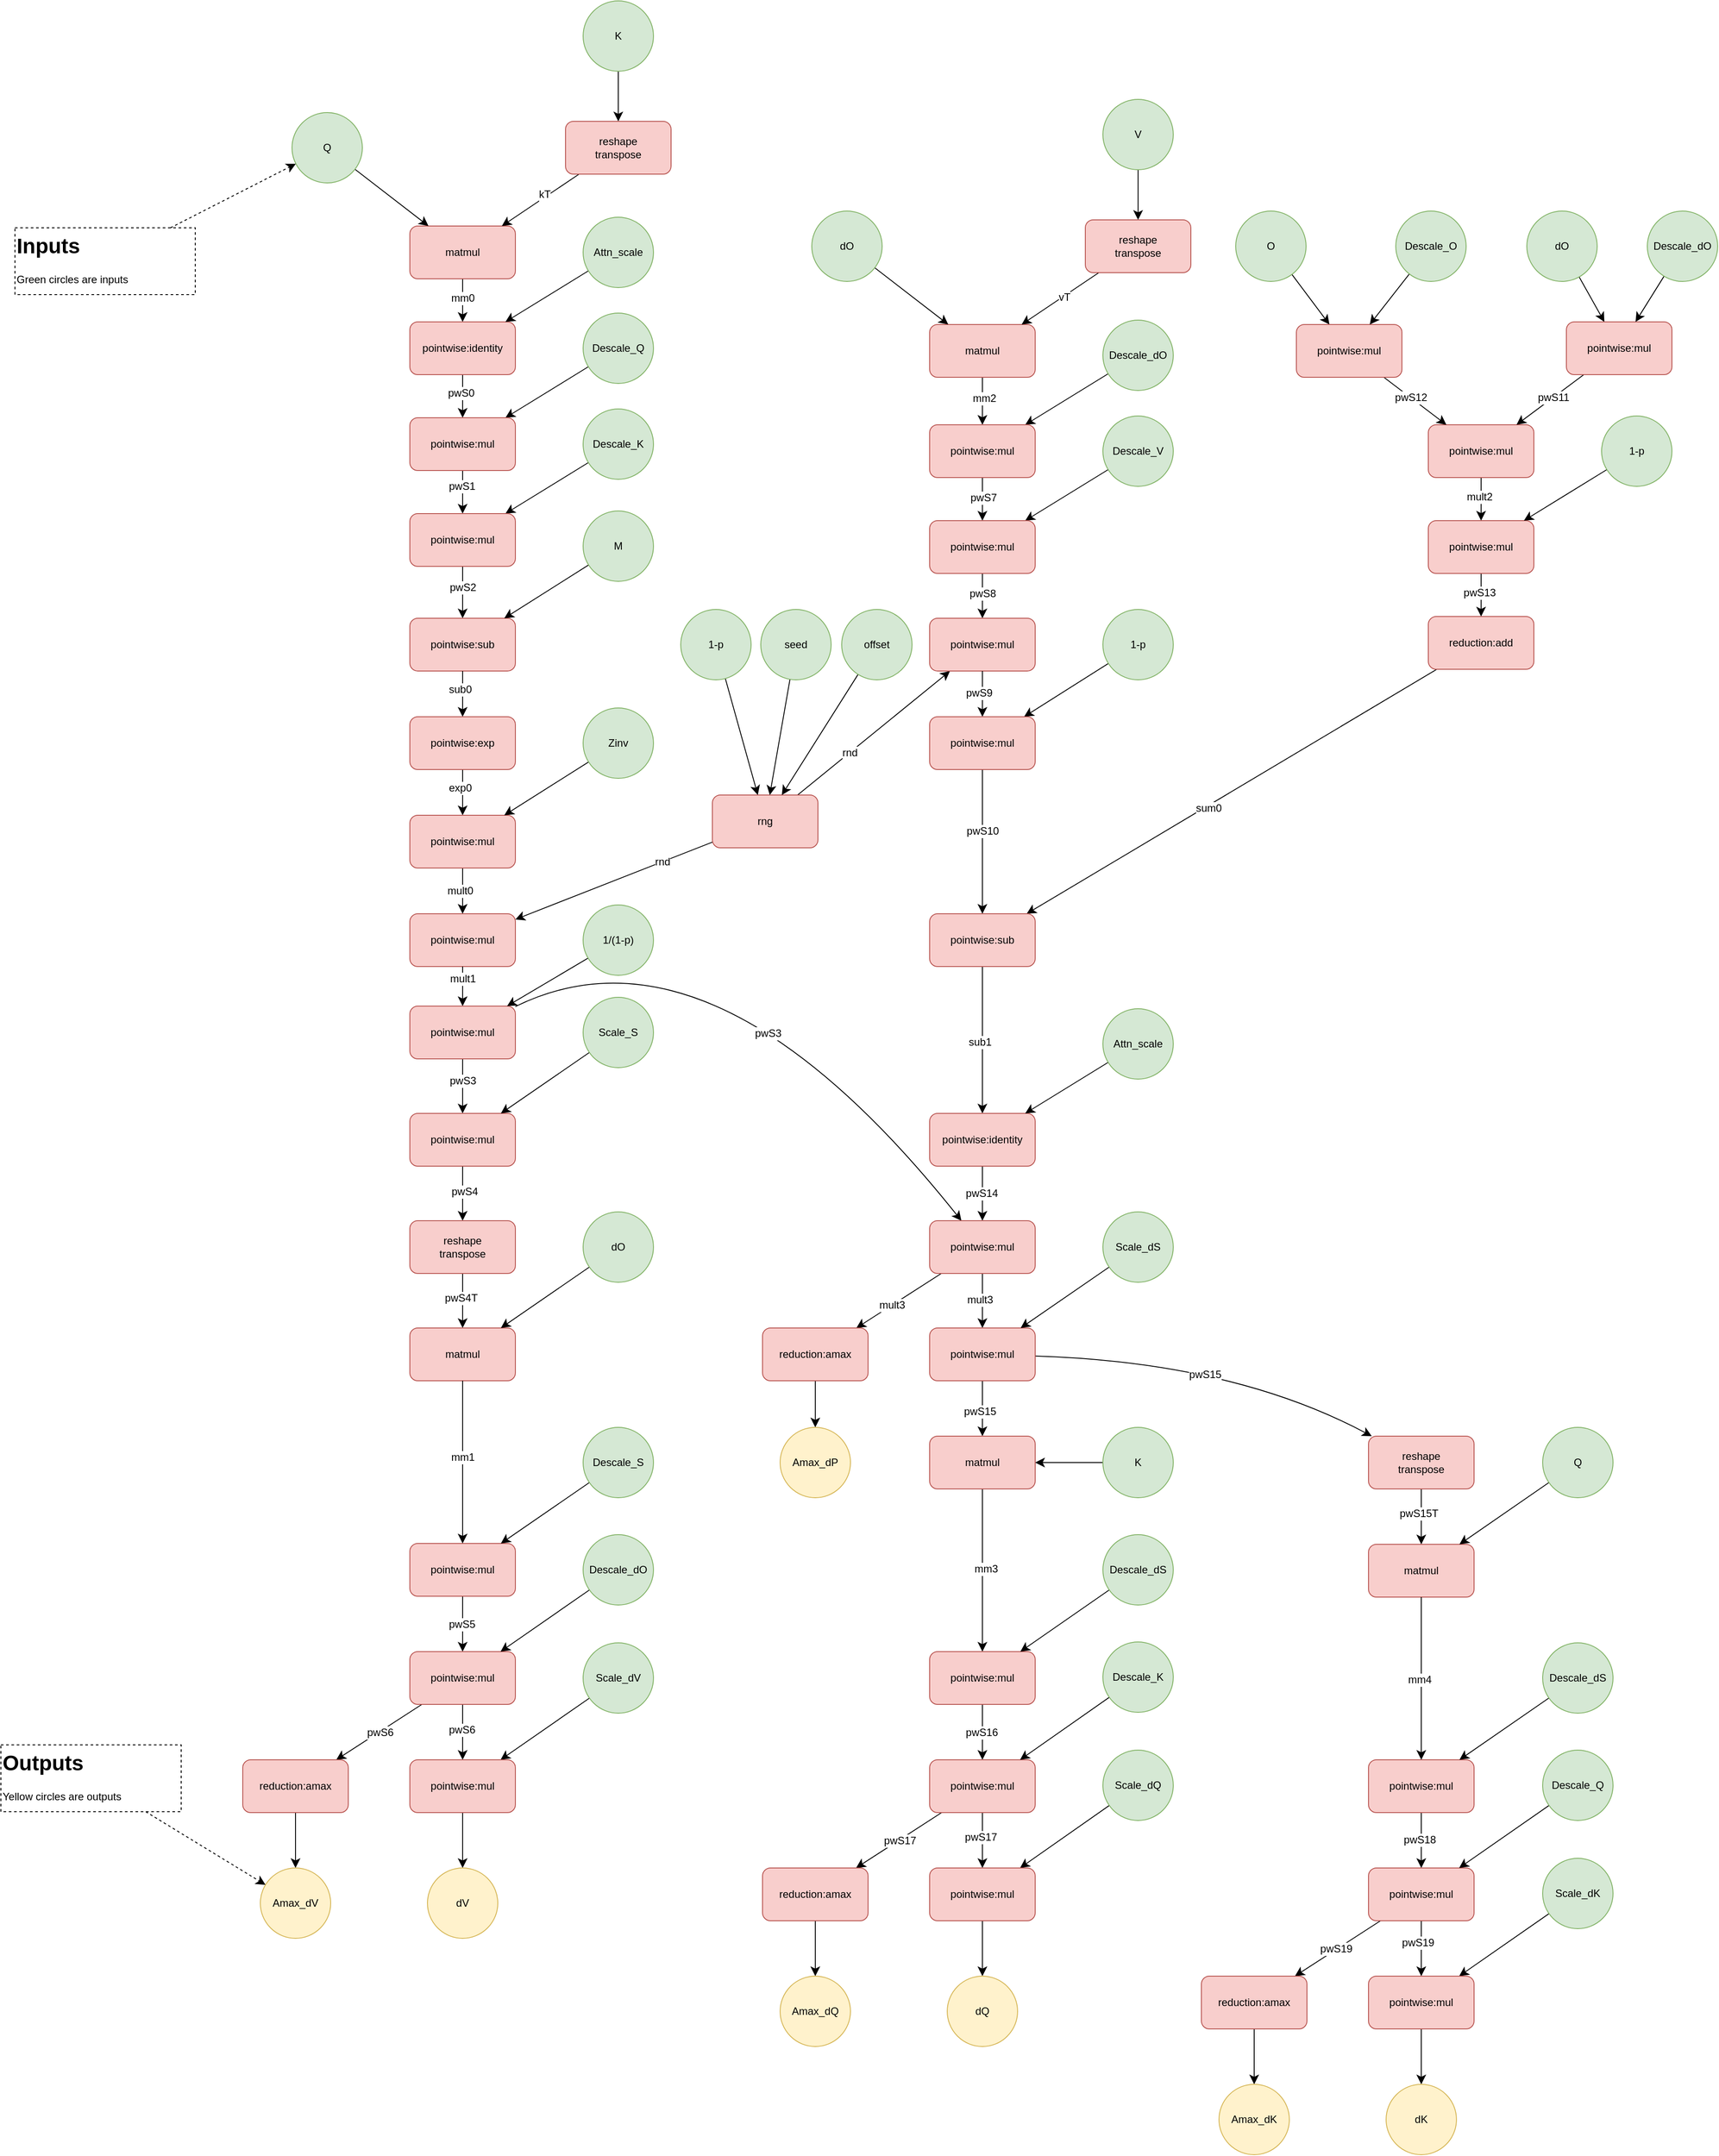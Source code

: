 <mxfile version="24.5.3" type="device">
  <diagram name="Page-1" id="zl41RH3ckksVXTjhBA68">
    <mxGraphModel dx="3604" dy="2053" grid="0" gridSize="10" guides="1" tooltips="1" connect="1" arrows="1" fold="1" page="0" pageScale="1" pageWidth="1654" pageHeight="1169" math="0" shadow="0">
      <root>
        <mxCell id="0" />
        <mxCell id="1" parent="0" />
        <mxCell id="ICtoHCyXIjiTrCWNcMUN-7" style="edgeStyle=none;curved=1;rounded=0;orthogonalLoop=1;jettySize=auto;html=1;fontSize=12;startSize=8;endSize=8;" parent="1" source="ICtoHCyXIjiTrCWNcMUN-1" target="ICtoHCyXIjiTrCWNcMUN-6" edge="1">
          <mxGeometry relative="1" as="geometry" />
        </mxCell>
        <mxCell id="5-N3ko_5gfkiqZheE9wy-32" value="mult2" style="edgeLabel;html=1;align=center;verticalAlign=middle;resizable=0;points=[];fontSize=12;" vertex="1" connectable="0" parent="ICtoHCyXIjiTrCWNcMUN-7">
          <mxGeometry x="-0.102" y="-2" relative="1" as="geometry">
            <mxPoint as="offset" />
          </mxGeometry>
        </mxCell>
        <mxCell id="ICtoHCyXIjiTrCWNcMUN-1" value="pointwise:mul" style="rounded=1;whiteSpace=wrap;html=1;fillColor=#f8cecc;strokeColor=#b85450;" parent="1" vertex="1">
          <mxGeometry x="227" y="-102" width="120" height="60" as="geometry" />
        </mxCell>
        <mxCell id="cD59PqTbVueEGxZrTS88-31" style="edgeStyle=none;curved=1;rounded=0;orthogonalLoop=1;jettySize=auto;html=1;fontSize=12;startSize=8;endSize=8;" parent="1" source="ICtoHCyXIjiTrCWNcMUN-2" target="cD59PqTbVueEGxZrTS88-27" edge="1">
          <mxGeometry relative="1" as="geometry" />
        </mxCell>
        <mxCell id="ICtoHCyXIjiTrCWNcMUN-2" value="O" style="ellipse;whiteSpace=wrap;html=1;aspect=fixed;fillColor=#d5e8d4;strokeColor=#82b366;" parent="1" vertex="1">
          <mxGeometry x="8" y="-345" width="80" height="80" as="geometry" />
        </mxCell>
        <mxCell id="cD59PqTbVueEGxZrTS88-30" style="edgeStyle=none;curved=1;rounded=0;orthogonalLoop=1;jettySize=auto;html=1;fontSize=12;startSize=8;endSize=8;" parent="1" source="ICtoHCyXIjiTrCWNcMUN-3" target="cD59PqTbVueEGxZrTS88-24" edge="1">
          <mxGeometry relative="1" as="geometry" />
        </mxCell>
        <mxCell id="ICtoHCyXIjiTrCWNcMUN-3" value="dO" style="ellipse;whiteSpace=wrap;html=1;aspect=fixed;fillColor=#d5e8d4;strokeColor=#82b366;" parent="1" vertex="1">
          <mxGeometry x="339" y="-345" width="80" height="80" as="geometry" />
        </mxCell>
        <mxCell id="ICtoHCyXIjiTrCWNcMUN-10" style="edgeStyle=none;curved=1;rounded=0;orthogonalLoop=1;jettySize=auto;html=1;fontSize=12;startSize=8;endSize=8;" parent="1" source="ICtoHCyXIjiTrCWNcMUN-6" target="ICtoHCyXIjiTrCWNcMUN-8" edge="1">
          <mxGeometry relative="1" as="geometry" />
        </mxCell>
        <mxCell id="5-N3ko_5gfkiqZheE9wy-33" value="pwS13" style="edgeLabel;html=1;align=center;verticalAlign=middle;resizable=0;points=[];fontSize=12;" vertex="1" connectable="0" parent="ICtoHCyXIjiTrCWNcMUN-10">
          <mxGeometry x="-0.102" y="-2" relative="1" as="geometry">
            <mxPoint as="offset" />
          </mxGeometry>
        </mxCell>
        <mxCell id="ICtoHCyXIjiTrCWNcMUN-6" value="&lt;div&gt;pointwise:mul&lt;br&gt;&lt;/div&gt;" style="rounded=1;whiteSpace=wrap;html=1;fillColor=#f8cecc;strokeColor=#b85450;" parent="1" vertex="1">
          <mxGeometry x="227" y="7" width="120" height="60" as="geometry" />
        </mxCell>
        <mxCell id="ICtoHCyXIjiTrCWNcMUN-11" style="edgeStyle=none;curved=1;rounded=0;orthogonalLoop=1;jettySize=auto;html=1;fontSize=12;startSize=8;endSize=8;" parent="1" source="ICtoHCyXIjiTrCWNcMUN-8" target="ICtoHCyXIjiTrCWNcMUN-119" edge="1">
          <mxGeometry relative="1" as="geometry">
            <mxPoint x="287" y="225" as="targetPoint" />
          </mxGeometry>
        </mxCell>
        <mxCell id="5-N3ko_5gfkiqZheE9wy-34" value="sum0" style="edgeLabel;html=1;align=center;verticalAlign=middle;resizable=0;points=[];fontSize=12;" vertex="1" connectable="0" parent="ICtoHCyXIjiTrCWNcMUN-11">
          <mxGeometry x="0.12" y="3" relative="1" as="geometry">
            <mxPoint as="offset" />
          </mxGeometry>
        </mxCell>
        <mxCell id="ICtoHCyXIjiTrCWNcMUN-8" value="reduction:add" style="rounded=1;whiteSpace=wrap;html=1;fillColor=#f8cecc;strokeColor=#b85450;" parent="1" vertex="1">
          <mxGeometry x="227" y="116" width="120" height="60" as="geometry" />
        </mxCell>
        <mxCell id="ICtoHCyXIjiTrCWNcMUN-24" style="edgeStyle=none;curved=1;rounded=0;orthogonalLoop=1;jettySize=auto;html=1;fontSize=12;startSize=8;endSize=8;" parent="1" source="ICtoHCyXIjiTrCWNcMUN-18" target="ICtoHCyXIjiTrCWNcMUN-23" edge="1">
          <mxGeometry relative="1" as="geometry" />
        </mxCell>
        <mxCell id="5-N3ko_5gfkiqZheE9wy-5" value="mm0" style="edgeLabel;html=1;align=center;verticalAlign=middle;resizable=0;points=[];fontSize=12;" vertex="1" connectable="0" parent="ICtoHCyXIjiTrCWNcMUN-24">
          <mxGeometry x="-0.102" relative="1" as="geometry">
            <mxPoint as="offset" />
          </mxGeometry>
        </mxCell>
        <mxCell id="ICtoHCyXIjiTrCWNcMUN-18" value="matmul" style="rounded=1;whiteSpace=wrap;html=1;fillColor=#f8cecc;strokeColor=#b85450;" parent="1" vertex="1">
          <mxGeometry x="-931" y="-328" width="120" height="60" as="geometry" />
        </mxCell>
        <mxCell id="ICtoHCyXIjiTrCWNcMUN-19" style="edgeStyle=none;curved=1;rounded=0;orthogonalLoop=1;jettySize=auto;html=1;fontSize=12;startSize=8;endSize=8;" parent="1" source="ICtoHCyXIjiTrCWNcMUN-20" target="ICtoHCyXIjiTrCWNcMUN-18" edge="1">
          <mxGeometry relative="1" as="geometry" />
        </mxCell>
        <mxCell id="ICtoHCyXIjiTrCWNcMUN-20" value="Q" style="ellipse;whiteSpace=wrap;html=1;aspect=fixed;fillColor=#d5e8d4;strokeColor=#82b366;" parent="1" vertex="1">
          <mxGeometry x="-1065" y="-457" width="80" height="80" as="geometry" />
        </mxCell>
        <mxCell id="ICtoHCyXIjiTrCWNcMUN-21" style="edgeStyle=none;curved=1;rounded=0;orthogonalLoop=1;jettySize=auto;html=1;fontSize=12;startSize=8;endSize=8;" parent="1" source="ICtoHCyXIjiTrCWNcMUN-138" target="ICtoHCyXIjiTrCWNcMUN-18" edge="1">
          <mxGeometry relative="1" as="geometry" />
        </mxCell>
        <mxCell id="5-N3ko_5gfkiqZheE9wy-9" value="kT" style="edgeLabel;html=1;align=center;verticalAlign=middle;resizable=0;points=[];fontSize=12;" vertex="1" connectable="0" parent="ICtoHCyXIjiTrCWNcMUN-21">
          <mxGeometry x="-0.139" y="-3" relative="1" as="geometry">
            <mxPoint as="offset" />
          </mxGeometry>
        </mxCell>
        <mxCell id="5-N3ko_5gfkiqZheE9wy-2" style="edgeStyle=none;curved=1;rounded=0;orthogonalLoop=1;jettySize=auto;html=1;fontSize=12;startSize=8;endSize=8;" edge="1" parent="1" source="ICtoHCyXIjiTrCWNcMUN-22" target="ICtoHCyXIjiTrCWNcMUN-138">
          <mxGeometry relative="1" as="geometry" />
        </mxCell>
        <mxCell id="ICtoHCyXIjiTrCWNcMUN-22" value="K" style="ellipse;whiteSpace=wrap;html=1;aspect=fixed;fillColor=#d5e8d4;strokeColor=#82b366;" parent="1" vertex="1">
          <mxGeometry x="-734" y="-584" width="80" height="80" as="geometry" />
        </mxCell>
        <mxCell id="ICtoHCyXIjiTrCWNcMUN-33" style="edgeStyle=none;curved=1;rounded=0;orthogonalLoop=1;jettySize=auto;html=1;fontSize=12;startSize=8;endSize=8;" parent="1" source="ICtoHCyXIjiTrCWNcMUN-23" target="ICtoHCyXIjiTrCWNcMUN-29" edge="1">
          <mxGeometry relative="1" as="geometry" />
        </mxCell>
        <mxCell id="5-N3ko_5gfkiqZheE9wy-7" value="pwS0" style="edgeLabel;html=1;align=center;verticalAlign=middle;resizable=0;points=[];fontSize=12;" vertex="1" connectable="0" parent="ICtoHCyXIjiTrCWNcMUN-33">
          <mxGeometry x="-0.143" y="-2" relative="1" as="geometry">
            <mxPoint as="offset" />
          </mxGeometry>
        </mxCell>
        <mxCell id="ICtoHCyXIjiTrCWNcMUN-23" value="pointwise:identity" style="rounded=1;whiteSpace=wrap;html=1;gradientDirection=north;fillColor=#f8cecc;strokeColor=#b85450;" parent="1" vertex="1">
          <mxGeometry x="-931" y="-219" width="120" height="60" as="geometry" />
        </mxCell>
        <mxCell id="ICtoHCyXIjiTrCWNcMUN-26" style="edgeStyle=none;curved=1;rounded=0;orthogonalLoop=1;jettySize=auto;html=1;fontSize=12;startSize=8;endSize=8;" parent="1" source="ICtoHCyXIjiTrCWNcMUN-25" target="ICtoHCyXIjiTrCWNcMUN-23" edge="1">
          <mxGeometry relative="1" as="geometry" />
        </mxCell>
        <mxCell id="ICtoHCyXIjiTrCWNcMUN-25" value="Attn_scale" style="ellipse;whiteSpace=wrap;html=1;aspect=fixed;gradientDirection=north;fillColor=#d5e8d4;strokeColor=#82b366;" parent="1" vertex="1">
          <mxGeometry x="-734" y="-338" width="80" height="80" as="geometry" />
        </mxCell>
        <mxCell id="ICtoHCyXIjiTrCWNcMUN-31" style="edgeStyle=none;curved=1;rounded=0;orthogonalLoop=1;jettySize=auto;html=1;fontSize=12;startSize=8;endSize=8;" parent="1" source="ICtoHCyXIjiTrCWNcMUN-27" target="ICtoHCyXIjiTrCWNcMUN-29" edge="1">
          <mxGeometry relative="1" as="geometry" />
        </mxCell>
        <mxCell id="ICtoHCyXIjiTrCWNcMUN-27" value="Descale_Q" style="ellipse;whiteSpace=wrap;html=1;aspect=fixed;fillColor=#d5e8d4;strokeColor=#82b366;" parent="1" vertex="1">
          <mxGeometry x="-734" y="-229" width="80" height="80" as="geometry" />
        </mxCell>
        <mxCell id="ICtoHCyXIjiTrCWNcMUN-32" style="edgeStyle=none;curved=1;rounded=0;orthogonalLoop=1;jettySize=auto;html=1;fontSize=12;startSize=8;endSize=8;" parent="1" source="ICtoHCyXIjiTrCWNcMUN-28" target="ICtoHCyXIjiTrCWNcMUN-30" edge="1">
          <mxGeometry relative="1" as="geometry" />
        </mxCell>
        <mxCell id="ICtoHCyXIjiTrCWNcMUN-28" value="Descale_K" style="ellipse;whiteSpace=wrap;html=1;aspect=fixed;fillColor=#d5e8d4;strokeColor=#82b366;" parent="1" vertex="1">
          <mxGeometry x="-734" y="-120" width="80" height="80" as="geometry" />
        </mxCell>
        <mxCell id="ICtoHCyXIjiTrCWNcMUN-34" style="edgeStyle=none;curved=1;rounded=0;orthogonalLoop=1;jettySize=auto;html=1;fontSize=12;startSize=8;endSize=8;" parent="1" source="ICtoHCyXIjiTrCWNcMUN-29" target="ICtoHCyXIjiTrCWNcMUN-30" edge="1">
          <mxGeometry relative="1" as="geometry" />
        </mxCell>
        <mxCell id="5-N3ko_5gfkiqZheE9wy-8" value="pwS1" style="edgeLabel;html=1;align=center;verticalAlign=middle;resizable=0;points=[];fontSize=12;" vertex="1" connectable="0" parent="ICtoHCyXIjiTrCWNcMUN-34">
          <mxGeometry x="-0.265" y="-1" relative="1" as="geometry">
            <mxPoint as="offset" />
          </mxGeometry>
        </mxCell>
        <mxCell id="ICtoHCyXIjiTrCWNcMUN-29" value="pointwise:mul" style="rounded=1;whiteSpace=wrap;html=1;fillColor=#f8cecc;strokeColor=#b85450;" parent="1" vertex="1">
          <mxGeometry x="-931" y="-110" width="120" height="60" as="geometry" />
        </mxCell>
        <mxCell id="ICtoHCyXIjiTrCWNcMUN-53" style="edgeStyle=none;curved=1;rounded=0;orthogonalLoop=1;jettySize=auto;html=1;fontSize=12;startSize=8;endSize=8;" parent="1" source="ICtoHCyXIjiTrCWNcMUN-30" target="ICtoHCyXIjiTrCWNcMUN-52" edge="1">
          <mxGeometry relative="1" as="geometry">
            <mxPoint x="-871" y="223" as="targetPoint" />
          </mxGeometry>
        </mxCell>
        <mxCell id="5-N3ko_5gfkiqZheE9wy-11" value="pwS2" style="edgeLabel;html=1;align=center;verticalAlign=middle;resizable=0;points=[];fontSize=12;" vertex="1" connectable="0" parent="ICtoHCyXIjiTrCWNcMUN-53">
          <mxGeometry x="-0.186" relative="1" as="geometry">
            <mxPoint as="offset" />
          </mxGeometry>
        </mxCell>
        <mxCell id="ICtoHCyXIjiTrCWNcMUN-30" value="pointwise:mul" style="rounded=1;whiteSpace=wrap;html=1;fillColor=#f8cecc;strokeColor=#b85450;" parent="1" vertex="1">
          <mxGeometry x="-931" y="-1" width="120" height="60" as="geometry" />
        </mxCell>
        <mxCell id="ICtoHCyXIjiTrCWNcMUN-52" value="pointwise:sub" style="rounded=1;whiteSpace=wrap;html=1;fillColor=#f8cecc;strokeColor=#b85450;" parent="1" vertex="1">
          <mxGeometry x="-931" y="118" width="120" height="60" as="geometry" />
        </mxCell>
        <mxCell id="ICtoHCyXIjiTrCWNcMUN-56" style="edgeStyle=none;curved=1;rounded=0;orthogonalLoop=1;jettySize=auto;html=1;fontSize=12;startSize=8;endSize=8;" parent="1" source="ICtoHCyXIjiTrCWNcMUN-55" target="ICtoHCyXIjiTrCWNcMUN-52" edge="1">
          <mxGeometry relative="1" as="geometry" />
        </mxCell>
        <mxCell id="ICtoHCyXIjiTrCWNcMUN-55" value="M" style="ellipse;whiteSpace=wrap;html=1;aspect=fixed;fillColor=#d5e8d4;strokeColor=#82b366;" parent="1" vertex="1">
          <mxGeometry x="-734" y="-4" width="80" height="80" as="geometry" />
        </mxCell>
        <mxCell id="ICtoHCyXIjiTrCWNcMUN-66" style="edgeStyle=none;curved=1;rounded=0;orthogonalLoop=1;jettySize=auto;html=1;fontSize=12;startSize=8;endSize=8;" parent="1" source="cD59PqTbVueEGxZrTS88-13" target="ICtoHCyXIjiTrCWNcMUN-65" edge="1">
          <mxGeometry relative="1" as="geometry">
            <mxPoint x="-871" y="619" as="sourcePoint" />
          </mxGeometry>
        </mxCell>
        <mxCell id="5-N3ko_5gfkiqZheE9wy-17" value="pwS3" style="edgeLabel;html=1;align=center;verticalAlign=middle;resizable=0;points=[];fontSize=12;" vertex="1" connectable="0" parent="ICtoHCyXIjiTrCWNcMUN-66">
          <mxGeometry x="0.065" y="-1" relative="1" as="geometry">
            <mxPoint x="1" y="-8" as="offset" />
          </mxGeometry>
        </mxCell>
        <mxCell id="ICtoHCyXIjiTrCWNcMUN-124" style="edgeStyle=none;curved=1;rounded=0;orthogonalLoop=1;jettySize=auto;html=1;fontSize=12;startSize=8;endSize=8;" parent="1" source="cD59PqTbVueEGxZrTS88-13" target="ICtoHCyXIjiTrCWNcMUN-126" edge="1">
          <mxGeometry relative="1" as="geometry">
            <Array as="points">
              <mxPoint x="-586" y="449" />
            </Array>
            <mxPoint x="-811" y="565.667" as="sourcePoint" />
          </mxGeometry>
        </mxCell>
        <mxCell id="5-N3ko_5gfkiqZheE9wy-40" value="pwS3" style="edgeLabel;html=1;align=center;verticalAlign=middle;resizable=0;points=[];fontSize=12;" vertex="1" connectable="0" parent="ICtoHCyXIjiTrCWNcMUN-124">
          <mxGeometry x="0.19" y="-65" relative="1" as="geometry">
            <mxPoint x="8" y="-31" as="offset" />
          </mxGeometry>
        </mxCell>
        <mxCell id="ICtoHCyXIjiTrCWNcMUN-70" style="edgeStyle=none;curved=1;rounded=0;orthogonalLoop=1;jettySize=auto;html=1;fontSize=12;startSize=8;endSize=8;" parent="1" source="ICtoHCyXIjiTrCWNcMUN-65" target="ICtoHCyXIjiTrCWNcMUN-69" edge="1">
          <mxGeometry relative="1" as="geometry" />
        </mxCell>
        <mxCell id="5-N3ko_5gfkiqZheE9wy-19" value="pwS4" style="edgeLabel;html=1;align=center;verticalAlign=middle;resizable=0;points=[];fontSize=12;" vertex="1" connectable="0" parent="ICtoHCyXIjiTrCWNcMUN-70">
          <mxGeometry x="-0.065" y="2" relative="1" as="geometry">
            <mxPoint as="offset" />
          </mxGeometry>
        </mxCell>
        <mxCell id="ICtoHCyXIjiTrCWNcMUN-65" value="pointwise:mul" style="rounded=1;whiteSpace=wrap;html=1;fillColor=#f8cecc;strokeColor=#b85450;" parent="1" vertex="1">
          <mxGeometry x="-931" y="681" width="120" height="60" as="geometry" />
        </mxCell>
        <mxCell id="ICtoHCyXIjiTrCWNcMUN-68" style="edgeStyle=none;curved=1;rounded=0;orthogonalLoop=1;jettySize=auto;html=1;fontSize=12;startSize=8;endSize=8;" parent="1" source="ICtoHCyXIjiTrCWNcMUN-67" target="ICtoHCyXIjiTrCWNcMUN-65" edge="1">
          <mxGeometry relative="1" as="geometry" />
        </mxCell>
        <mxCell id="ICtoHCyXIjiTrCWNcMUN-67" value="Scale_S" style="ellipse;whiteSpace=wrap;html=1;aspect=fixed;fillColor=#d5e8d4;strokeColor=#82b366;" parent="1" vertex="1">
          <mxGeometry x="-734" y="549" width="80" height="80" as="geometry" />
        </mxCell>
        <mxCell id="ICtoHCyXIjiTrCWNcMUN-72" style="edgeStyle=none;curved=1;rounded=0;orthogonalLoop=1;jettySize=auto;html=1;fontSize=12;startSize=8;endSize=8;" parent="1" source="ICtoHCyXIjiTrCWNcMUN-69" target="ICtoHCyXIjiTrCWNcMUN-71" edge="1">
          <mxGeometry relative="1" as="geometry" />
        </mxCell>
        <mxCell id="5-N3ko_5gfkiqZheE9wy-20" value="pwS4T" style="edgeLabel;html=1;align=center;verticalAlign=middle;resizable=0;points=[];fontSize=12;" vertex="1" connectable="0" parent="ICtoHCyXIjiTrCWNcMUN-72">
          <mxGeometry x="-0.097" y="-2" relative="1" as="geometry">
            <mxPoint as="offset" />
          </mxGeometry>
        </mxCell>
        <mxCell id="ICtoHCyXIjiTrCWNcMUN-69" value="reshape&lt;div&gt;transpose&lt;/div&gt;" style="rounded=1;whiteSpace=wrap;html=1;fillColor=#f8cecc;strokeColor=#b85450;" parent="1" vertex="1">
          <mxGeometry x="-931" y="803" width="120" height="60" as="geometry" />
        </mxCell>
        <mxCell id="ICtoHCyXIjiTrCWNcMUN-71" value="matmul" style="rounded=1;whiteSpace=wrap;html=1;fillColor=#f8cecc;strokeColor=#b85450;" parent="1" vertex="1">
          <mxGeometry x="-931" y="925" width="120" height="60" as="geometry" />
        </mxCell>
        <mxCell id="ICtoHCyXIjiTrCWNcMUN-74" style="edgeStyle=none;curved=1;rounded=0;orthogonalLoop=1;jettySize=auto;html=1;fontSize=12;startSize=8;endSize=8;" parent="1" source="ICtoHCyXIjiTrCWNcMUN-73" target="ICtoHCyXIjiTrCWNcMUN-71" edge="1">
          <mxGeometry relative="1" as="geometry" />
        </mxCell>
        <mxCell id="ICtoHCyXIjiTrCWNcMUN-73" value="dO" style="ellipse;whiteSpace=wrap;html=1;aspect=fixed;fillColor=#d5e8d4;strokeColor=#82b366;" parent="1" vertex="1">
          <mxGeometry x="-734" y="793" width="80" height="80" as="geometry" />
        </mxCell>
        <mxCell id="ICtoHCyXIjiTrCWNcMUN-79" style="edgeStyle=none;curved=1;rounded=0;orthogonalLoop=1;jettySize=auto;html=1;entryX=0.5;entryY=0;entryDx=0;entryDy=0;fontSize=12;startSize=8;endSize=8;" parent="1" source="ICtoHCyXIjiTrCWNcMUN-75" target="ICtoHCyXIjiTrCWNcMUN-78" edge="1">
          <mxGeometry relative="1" as="geometry" />
        </mxCell>
        <mxCell id="5-N3ko_5gfkiqZheE9wy-24" value="pwS5" style="edgeLabel;html=1;align=center;verticalAlign=middle;resizable=0;points=[];fontSize=12;" vertex="1" connectable="0" parent="ICtoHCyXIjiTrCWNcMUN-79">
          <mxGeometry x="0.016" y="-1" relative="1" as="geometry">
            <mxPoint as="offset" />
          </mxGeometry>
        </mxCell>
        <mxCell id="ICtoHCyXIjiTrCWNcMUN-75" value="pointwise:mul" style="rounded=1;whiteSpace=wrap;html=1;fillColor=#f8cecc;strokeColor=#b85450;" parent="1" vertex="1">
          <mxGeometry x="-931" y="1170" width="120" height="60" as="geometry" />
        </mxCell>
        <mxCell id="ICtoHCyXIjiTrCWNcMUN-80" style="edgeStyle=none;curved=1;rounded=0;orthogonalLoop=1;jettySize=auto;html=1;fontSize=12;startSize=8;endSize=8;" parent="1" source="ICtoHCyXIjiTrCWNcMUN-77" target="ICtoHCyXIjiTrCWNcMUN-75" edge="1">
          <mxGeometry relative="1" as="geometry" />
        </mxCell>
        <mxCell id="ICtoHCyXIjiTrCWNcMUN-77" value="Descale_S" style="ellipse;whiteSpace=wrap;html=1;aspect=fixed;fillColor=#d5e8d4;strokeColor=#82b366;" parent="1" vertex="1">
          <mxGeometry x="-734" y="1038" width="80" height="80" as="geometry" />
        </mxCell>
        <mxCell id="ICtoHCyXIjiTrCWNcMUN-86" style="edgeStyle=none;curved=1;rounded=0;orthogonalLoop=1;jettySize=auto;html=1;fontSize=12;startSize=8;endSize=8;" parent="1" source="ICtoHCyXIjiTrCWNcMUN-78" target="ICtoHCyXIjiTrCWNcMUN-84" edge="1">
          <mxGeometry relative="1" as="geometry" />
        </mxCell>
        <mxCell id="5-N3ko_5gfkiqZheE9wy-22" value="pwS6" style="edgeLabel;html=1;align=center;verticalAlign=middle;resizable=0;points=[];fontSize=12;" vertex="1" connectable="0" parent="ICtoHCyXIjiTrCWNcMUN-86">
          <mxGeometry x="-0.079" y="-1" relative="1" as="geometry">
            <mxPoint as="offset" />
          </mxGeometry>
        </mxCell>
        <mxCell id="ICtoHCyXIjiTrCWNcMUN-102" style="edgeStyle=none;curved=1;rounded=0;orthogonalLoop=1;jettySize=auto;html=1;fontSize=12;startSize=8;endSize=8;" parent="1" source="ICtoHCyXIjiTrCWNcMUN-78" target="ICtoHCyXIjiTrCWNcMUN-98" edge="1">
          <mxGeometry relative="1" as="geometry" />
        </mxCell>
        <mxCell id="5-N3ko_5gfkiqZheE9wy-23" value="pwS6" style="edgeLabel;html=1;align=center;verticalAlign=middle;resizable=0;points=[];fontSize=12;" vertex="1" connectable="0" parent="ICtoHCyXIjiTrCWNcMUN-102">
          <mxGeometry x="-0.01" y="1" relative="1" as="geometry">
            <mxPoint as="offset" />
          </mxGeometry>
        </mxCell>
        <mxCell id="ICtoHCyXIjiTrCWNcMUN-78" value="pointwise:mul" style="rounded=1;whiteSpace=wrap;html=1;fillColor=#f8cecc;strokeColor=#b85450;" parent="1" vertex="1">
          <mxGeometry x="-931" y="1293" width="120" height="60" as="geometry" />
        </mxCell>
        <mxCell id="ICtoHCyXIjiTrCWNcMUN-82" style="edgeStyle=none;curved=1;rounded=0;orthogonalLoop=1;jettySize=auto;html=1;fontSize=12;startSize=8;endSize=8;" parent="1" source="ICtoHCyXIjiTrCWNcMUN-81" target="ICtoHCyXIjiTrCWNcMUN-78" edge="1">
          <mxGeometry relative="1" as="geometry" />
        </mxCell>
        <mxCell id="ICtoHCyXIjiTrCWNcMUN-81" value="Descale_dO" style="ellipse;whiteSpace=wrap;html=1;aspect=fixed;fillColor=#d5e8d4;strokeColor=#82b366;" parent="1" vertex="1">
          <mxGeometry x="-734" y="1160" width="80" height="80" as="geometry" />
        </mxCell>
        <mxCell id="ICtoHCyXIjiTrCWNcMUN-85" style="edgeStyle=none;curved=1;rounded=0;orthogonalLoop=1;jettySize=auto;html=1;fontSize=12;startSize=8;endSize=8;" parent="1" source="ICtoHCyXIjiTrCWNcMUN-83" target="ICtoHCyXIjiTrCWNcMUN-84" edge="1">
          <mxGeometry relative="1" as="geometry" />
        </mxCell>
        <mxCell id="ICtoHCyXIjiTrCWNcMUN-83" value="Scale_dV" style="ellipse;whiteSpace=wrap;html=1;aspect=fixed;fillColor=#d5e8d4;strokeColor=#82b366;" parent="1" vertex="1">
          <mxGeometry x="-734" y="1283" width="80" height="80" as="geometry" />
        </mxCell>
        <mxCell id="ICtoHCyXIjiTrCWNcMUN-104" style="edgeStyle=none;curved=1;rounded=0;orthogonalLoop=1;jettySize=auto;html=1;fontSize=12;startSize=8;endSize=8;" parent="1" source="ICtoHCyXIjiTrCWNcMUN-84" target="ICtoHCyXIjiTrCWNcMUN-103" edge="1">
          <mxGeometry relative="1" as="geometry" />
        </mxCell>
        <mxCell id="ICtoHCyXIjiTrCWNcMUN-84" value="pointwise:mul" style="rounded=1;whiteSpace=wrap;html=1;fillColor=#f8cecc;strokeColor=#b85450;" parent="1" vertex="1">
          <mxGeometry x="-931" y="1416" width="120" height="60" as="geometry" />
        </mxCell>
        <mxCell id="ICtoHCyXIjiTrCWNcMUN-93" style="edgeStyle=none;curved=1;rounded=0;orthogonalLoop=1;jettySize=auto;html=1;fontSize=12;startSize=8;endSize=8;" parent="1" source="ICtoHCyXIjiTrCWNcMUN-71" target="ICtoHCyXIjiTrCWNcMUN-75" edge="1">
          <mxGeometry relative="1" as="geometry">
            <mxPoint x="-871" y="1108" as="sourcePoint" />
          </mxGeometry>
        </mxCell>
        <mxCell id="5-N3ko_5gfkiqZheE9wy-21" value="mm1" style="edgeLabel;html=1;align=center;verticalAlign=middle;resizable=0;points=[];fontSize=12;" vertex="1" connectable="0" parent="ICtoHCyXIjiTrCWNcMUN-93">
          <mxGeometry x="-0.059" relative="1" as="geometry">
            <mxPoint as="offset" />
          </mxGeometry>
        </mxCell>
        <mxCell id="ICtoHCyXIjiTrCWNcMUN-101" style="edgeStyle=none;curved=1;rounded=0;orthogonalLoop=1;jettySize=auto;html=1;fontSize=12;startSize=8;endSize=8;" parent="1" source="ICtoHCyXIjiTrCWNcMUN-98" target="ICtoHCyXIjiTrCWNcMUN-100" edge="1">
          <mxGeometry relative="1" as="geometry" />
        </mxCell>
        <mxCell id="ICtoHCyXIjiTrCWNcMUN-98" value="reduction:amax" style="rounded=1;whiteSpace=wrap;html=1;fillColor=#f8cecc;strokeColor=#b85450;" parent="1" vertex="1">
          <mxGeometry x="-1121" y="1416" width="120" height="60" as="geometry" />
        </mxCell>
        <mxCell id="ICtoHCyXIjiTrCWNcMUN-100" value="Amax_dV" style="ellipse;whiteSpace=wrap;html=1;aspect=fixed;fillColor=#fff2cc;strokeColor=#d6b656;" parent="1" vertex="1">
          <mxGeometry x="-1101" y="1539" width="80" height="80" as="geometry" />
        </mxCell>
        <mxCell id="ICtoHCyXIjiTrCWNcMUN-103" value="dV" style="ellipse;whiteSpace=wrap;html=1;aspect=fixed;fillColor=#fff2cc;strokeColor=#d6b656;" parent="1" vertex="1">
          <mxGeometry x="-911" y="1539" width="80" height="80" as="geometry" />
        </mxCell>
        <mxCell id="ICtoHCyXIjiTrCWNcMUN-115" style="edgeStyle=none;curved=1;rounded=0;orthogonalLoop=1;jettySize=auto;html=1;fontSize=12;startSize=8;endSize=8;" parent="1" source="ICtoHCyXIjiTrCWNcMUN-105" target="ICtoHCyXIjiTrCWNcMUN-113" edge="1">
          <mxGeometry relative="1" as="geometry" />
        </mxCell>
        <mxCell id="5-N3ko_5gfkiqZheE9wy-25" value="mm2" style="edgeLabel;html=1;align=center;verticalAlign=middle;resizable=0;points=[];fontSize=12;" vertex="1" connectable="0" parent="ICtoHCyXIjiTrCWNcMUN-115">
          <mxGeometry x="-0.111" y="2" relative="1" as="geometry">
            <mxPoint as="offset" />
          </mxGeometry>
        </mxCell>
        <mxCell id="ICtoHCyXIjiTrCWNcMUN-105" value="matmul" style="rounded=1;whiteSpace=wrap;html=1;fillColor=#f8cecc;strokeColor=#b85450;" parent="1" vertex="1">
          <mxGeometry x="-340" y="-216" width="120" height="60" as="geometry" />
        </mxCell>
        <mxCell id="ICtoHCyXIjiTrCWNcMUN-106" style="edgeStyle=none;curved=1;rounded=0;orthogonalLoop=1;jettySize=auto;html=1;fontSize=12;startSize=8;endSize=8;" parent="1" source="ICtoHCyXIjiTrCWNcMUN-107" target="ICtoHCyXIjiTrCWNcMUN-105" edge="1">
          <mxGeometry relative="1" as="geometry" />
        </mxCell>
        <mxCell id="ICtoHCyXIjiTrCWNcMUN-107" value="dO" style="ellipse;whiteSpace=wrap;html=1;aspect=fixed;fillColor=#d5e8d4;strokeColor=#82b366;" parent="1" vertex="1">
          <mxGeometry x="-474" y="-345" width="80" height="80" as="geometry" />
        </mxCell>
        <mxCell id="ICtoHCyXIjiTrCWNcMUN-108" style="edgeStyle=none;curved=1;rounded=0;orthogonalLoop=1;jettySize=auto;html=1;fontSize=12;startSize=8;endSize=8;" parent="1" source="5-N3ko_5gfkiqZheE9wy-3" target="ICtoHCyXIjiTrCWNcMUN-105" edge="1">
          <mxGeometry relative="1" as="geometry" />
        </mxCell>
        <mxCell id="5-N3ko_5gfkiqZheE9wy-10" value="vT" style="edgeLabel;html=1;align=center;verticalAlign=middle;resizable=0;points=[];fontSize=12;" vertex="1" connectable="0" parent="ICtoHCyXIjiTrCWNcMUN-108">
          <mxGeometry x="-0.086" y="1" relative="1" as="geometry">
            <mxPoint as="offset" />
          </mxGeometry>
        </mxCell>
        <mxCell id="5-N3ko_5gfkiqZheE9wy-4" style="edgeStyle=none;curved=1;rounded=0;orthogonalLoop=1;jettySize=auto;html=1;fontSize=12;startSize=8;endSize=8;" edge="1" parent="1" source="ICtoHCyXIjiTrCWNcMUN-109" target="5-N3ko_5gfkiqZheE9wy-3">
          <mxGeometry relative="1" as="geometry" />
        </mxCell>
        <mxCell id="ICtoHCyXIjiTrCWNcMUN-109" value="V" style="ellipse;whiteSpace=wrap;html=1;aspect=fixed;fillColor=#d5e8d4;strokeColor=#82b366;" parent="1" vertex="1">
          <mxGeometry x="-143" y="-472" width="80" height="80" as="geometry" />
        </mxCell>
        <mxCell id="ICtoHCyXIjiTrCWNcMUN-116" style="edgeStyle=none;curved=1;rounded=0;orthogonalLoop=1;jettySize=auto;html=1;fontSize=12;startSize=8;endSize=8;" parent="1" source="ICtoHCyXIjiTrCWNcMUN-111" target="ICtoHCyXIjiTrCWNcMUN-113" edge="1">
          <mxGeometry relative="1" as="geometry" />
        </mxCell>
        <mxCell id="ICtoHCyXIjiTrCWNcMUN-111" value="Descale_dO" style="ellipse;whiteSpace=wrap;html=1;aspect=fixed;fillColor=#d5e8d4;strokeColor=#82b366;" parent="1" vertex="1">
          <mxGeometry x="-143" y="-221" width="80" height="80" as="geometry" />
        </mxCell>
        <mxCell id="ICtoHCyXIjiTrCWNcMUN-117" style="edgeStyle=none;curved=1;rounded=0;orthogonalLoop=1;jettySize=auto;html=1;fontSize=12;startSize=8;endSize=8;" parent="1" source="ICtoHCyXIjiTrCWNcMUN-112" target="ICtoHCyXIjiTrCWNcMUN-114" edge="1">
          <mxGeometry relative="1" as="geometry" />
        </mxCell>
        <mxCell id="ICtoHCyXIjiTrCWNcMUN-112" value="Descale_V" style="ellipse;whiteSpace=wrap;html=1;aspect=fixed;fillColor=#d5e8d4;strokeColor=#82b366;" parent="1" vertex="1">
          <mxGeometry x="-143" y="-112" width="80" height="80" as="geometry" />
        </mxCell>
        <mxCell id="ICtoHCyXIjiTrCWNcMUN-118" style="edgeStyle=none;curved=1;rounded=0;orthogonalLoop=1;jettySize=auto;html=1;fontSize=12;startSize=8;endSize=8;" parent="1" source="ICtoHCyXIjiTrCWNcMUN-113" target="ICtoHCyXIjiTrCWNcMUN-114" edge="1">
          <mxGeometry relative="1" as="geometry" />
        </mxCell>
        <mxCell id="5-N3ko_5gfkiqZheE9wy-26" value="pwS7" style="edgeLabel;html=1;align=center;verticalAlign=middle;resizable=0;points=[];fontSize=12;" vertex="1" connectable="0" parent="ICtoHCyXIjiTrCWNcMUN-118">
          <mxGeometry x="-0.061" y="1" relative="1" as="geometry">
            <mxPoint as="offset" />
          </mxGeometry>
        </mxCell>
        <mxCell id="ICtoHCyXIjiTrCWNcMUN-113" value="pointwise:mul" style="rounded=1;whiteSpace=wrap;html=1;fillColor=#f8cecc;strokeColor=#b85450;" parent="1" vertex="1">
          <mxGeometry x="-340" y="-102" width="120" height="60" as="geometry" />
        </mxCell>
        <mxCell id="ICtoHCyXIjiTrCWNcMUN-120" style="edgeStyle=none;curved=1;rounded=0;orthogonalLoop=1;jettySize=auto;html=1;fontSize=12;startSize=8;endSize=8;" parent="1" source="ICtoHCyXIjiTrCWNcMUN-114" target="cD59PqTbVueEGxZrTS88-17" edge="1">
          <mxGeometry relative="1" as="geometry" />
        </mxCell>
        <mxCell id="5-N3ko_5gfkiqZheE9wy-27" value="pwS8" style="edgeLabel;html=1;align=center;verticalAlign=middle;resizable=0;points=[];fontSize=12;" vertex="1" connectable="0" parent="ICtoHCyXIjiTrCWNcMUN-120">
          <mxGeometry x="-0.098" relative="1" as="geometry">
            <mxPoint as="offset" />
          </mxGeometry>
        </mxCell>
        <mxCell id="ICtoHCyXIjiTrCWNcMUN-114" value="pointwise:mul" style="rounded=1;whiteSpace=wrap;html=1;fillColor=#f8cecc;strokeColor=#b85450;" parent="1" vertex="1">
          <mxGeometry x="-340" y="7" width="120" height="60" as="geometry" />
        </mxCell>
        <mxCell id="ICtoHCyXIjiTrCWNcMUN-125" style="edgeStyle=none;curved=1;rounded=0;orthogonalLoop=1;jettySize=auto;html=1;fontSize=12;startSize=8;endSize=8;" parent="1" source="ICtoHCyXIjiTrCWNcMUN-119" target="ICtoHCyXIjiTrCWNcMUN-123" edge="1">
          <mxGeometry relative="1" as="geometry" />
        </mxCell>
        <mxCell id="5-N3ko_5gfkiqZheE9wy-35" value="sub1" style="edgeLabel;html=1;align=center;verticalAlign=middle;resizable=0;points=[];fontSize=12;" vertex="1" connectable="0" parent="ICtoHCyXIjiTrCWNcMUN-125">
          <mxGeometry x="0.03" y="-3" relative="1" as="geometry">
            <mxPoint as="offset" />
          </mxGeometry>
        </mxCell>
        <mxCell id="ICtoHCyXIjiTrCWNcMUN-119" value="pointwise:sub" style="rounded=1;whiteSpace=wrap;html=1;fillColor=#f8cecc;strokeColor=#b85450;" parent="1" vertex="1">
          <mxGeometry x="-340" y="454" width="120" height="60" as="geometry" />
        </mxCell>
        <mxCell id="ICtoHCyXIjiTrCWNcMUN-129" style="edgeStyle=none;curved=1;rounded=0;orthogonalLoop=1;jettySize=auto;html=1;fontSize=12;startSize=8;endSize=8;" parent="1" source="ICtoHCyXIjiTrCWNcMUN-123" target="ICtoHCyXIjiTrCWNcMUN-126" edge="1">
          <mxGeometry relative="1" as="geometry" />
        </mxCell>
        <mxCell id="5-N3ko_5gfkiqZheE9wy-36" value="pwS14" style="edgeLabel;html=1;align=center;verticalAlign=middle;resizable=0;points=[];fontSize=12;" vertex="1" connectable="0" parent="ICtoHCyXIjiTrCWNcMUN-129">
          <mxGeometry y="-1" relative="1" as="geometry">
            <mxPoint as="offset" />
          </mxGeometry>
        </mxCell>
        <mxCell id="ICtoHCyXIjiTrCWNcMUN-123" value="pointwise:identity" style="rounded=1;whiteSpace=wrap;html=1;fillColor=#f8cecc;strokeColor=#b85450;" parent="1" vertex="1">
          <mxGeometry x="-340" y="681" width="120" height="60" as="geometry" />
        </mxCell>
        <mxCell id="ICtoHCyXIjiTrCWNcMUN-133" style="edgeStyle=none;curved=1;rounded=0;orthogonalLoop=1;jettySize=auto;html=1;fontSize=12;startSize=8;endSize=8;" parent="1" source="ICtoHCyXIjiTrCWNcMUN-126" target="ICtoHCyXIjiTrCWNcMUN-131" edge="1">
          <mxGeometry relative="1" as="geometry" />
        </mxCell>
        <mxCell id="5-N3ko_5gfkiqZheE9wy-38" value="mult3" style="edgeLabel;html=1;align=center;verticalAlign=middle;resizable=0;points=[];fontSize=12;" vertex="1" connectable="0" parent="ICtoHCyXIjiTrCWNcMUN-133">
          <mxGeometry x="0.14" relative="1" as="geometry">
            <mxPoint x="-1" as="offset" />
          </mxGeometry>
        </mxCell>
        <mxCell id="ICtoHCyXIjiTrCWNcMUN-137" style="edgeStyle=none;curved=1;rounded=0;orthogonalLoop=1;jettySize=auto;html=1;fontSize=12;startSize=8;endSize=8;" parent="1" source="ICtoHCyXIjiTrCWNcMUN-126" target="ICtoHCyXIjiTrCWNcMUN-130" edge="1">
          <mxGeometry relative="1" as="geometry" />
        </mxCell>
        <mxCell id="5-N3ko_5gfkiqZheE9wy-37" value="mult3" style="edgeLabel;html=1;align=center;verticalAlign=middle;resizable=0;points=[];fontSize=12;" vertex="1" connectable="0" parent="ICtoHCyXIjiTrCWNcMUN-137">
          <mxGeometry x="-0.032" y="-3" relative="1" as="geometry">
            <mxPoint as="offset" />
          </mxGeometry>
        </mxCell>
        <mxCell id="ICtoHCyXIjiTrCWNcMUN-126" value="pointwise:mul" style="rounded=1;whiteSpace=wrap;html=1;gradientDirection=north;fillColor=#f8cecc;strokeColor=#b85450;" parent="1" vertex="1">
          <mxGeometry x="-340" y="803" width="120" height="60" as="geometry" />
        </mxCell>
        <mxCell id="ICtoHCyXIjiTrCWNcMUN-160" style="edgeStyle=none;curved=1;rounded=0;orthogonalLoop=1;jettySize=auto;html=1;fontSize=12;startSize=8;endSize=8;" parent="1" source="ICtoHCyXIjiTrCWNcMUN-130" target="ICtoHCyXIjiTrCWNcMUN-142" edge="1">
          <mxGeometry relative="1" as="geometry" />
        </mxCell>
        <mxCell id="5-N3ko_5gfkiqZheE9wy-41" value="pwS15" style="edgeLabel;html=1;align=center;verticalAlign=middle;resizable=0;points=[];fontSize=12;" vertex="1" connectable="0" parent="ICtoHCyXIjiTrCWNcMUN-160">
          <mxGeometry x="0.111" y="-3" relative="1" as="geometry">
            <mxPoint as="offset" />
          </mxGeometry>
        </mxCell>
        <mxCell id="ICtoHCyXIjiTrCWNcMUN-174" style="edgeStyle=none;curved=1;rounded=0;orthogonalLoop=1;jettySize=auto;html=1;fontSize=12;startSize=8;endSize=8;" parent="1" source="ICtoHCyXIjiTrCWNcMUN-130" target="ICtoHCyXIjiTrCWNcMUN-173" edge="1">
          <mxGeometry relative="1" as="geometry">
            <Array as="points">
              <mxPoint x="5" y="964" />
            </Array>
          </mxGeometry>
        </mxCell>
        <mxCell id="5-N3ko_5gfkiqZheE9wy-42" value="pwS15" style="edgeLabel;html=1;align=center;verticalAlign=middle;resizable=0;points=[];fontSize=12;" vertex="1" connectable="0" parent="ICtoHCyXIjiTrCWNcMUN-174">
          <mxGeometry x="-0.041" y="-15" relative="1" as="geometry">
            <mxPoint as="offset" />
          </mxGeometry>
        </mxCell>
        <mxCell id="ICtoHCyXIjiTrCWNcMUN-130" value="pointwise:mul" style="rounded=1;whiteSpace=wrap;html=1;fillColor=#f8cecc;strokeColor=#b85450;" parent="1" vertex="1">
          <mxGeometry x="-340" y="925" width="120" height="60" as="geometry" />
        </mxCell>
        <mxCell id="ICtoHCyXIjiTrCWNcMUN-134" style="edgeStyle=none;curved=1;rounded=0;orthogonalLoop=1;jettySize=auto;html=1;fontSize=12;startSize=8;endSize=8;" parent="1" source="ICtoHCyXIjiTrCWNcMUN-131" target="ICtoHCyXIjiTrCWNcMUN-132" edge="1">
          <mxGeometry relative="1" as="geometry" />
        </mxCell>
        <mxCell id="ICtoHCyXIjiTrCWNcMUN-131" value="reduction:amax" style="rounded=1;whiteSpace=wrap;html=1;fillColor=#f8cecc;strokeColor=#b85450;" parent="1" vertex="1">
          <mxGeometry x="-530" y="925" width="120" height="60" as="geometry" />
        </mxCell>
        <mxCell id="ICtoHCyXIjiTrCWNcMUN-132" value="Amax_dP" style="ellipse;whiteSpace=wrap;html=1;aspect=fixed;fillColor=#fff2cc;strokeColor=#d6b656;" parent="1" vertex="1">
          <mxGeometry x="-510" y="1038" width="80" height="80" as="geometry" />
        </mxCell>
        <mxCell id="ICtoHCyXIjiTrCWNcMUN-136" style="edgeStyle=none;curved=1;rounded=0;orthogonalLoop=1;jettySize=auto;html=1;fontSize=12;startSize=8;endSize=8;" parent="1" source="ICtoHCyXIjiTrCWNcMUN-135" target="ICtoHCyXIjiTrCWNcMUN-130" edge="1">
          <mxGeometry relative="1" as="geometry" />
        </mxCell>
        <mxCell id="ICtoHCyXIjiTrCWNcMUN-135" value="Scale_dS" style="ellipse;whiteSpace=wrap;html=1;aspect=fixed;fillColor=#d5e8d4;strokeColor=#82b366;" parent="1" vertex="1">
          <mxGeometry x="-143" y="793" width="80" height="80" as="geometry" />
        </mxCell>
        <mxCell id="ICtoHCyXIjiTrCWNcMUN-138" value="reshape&lt;div&gt;transpose&lt;/div&gt;" style="rounded=1;whiteSpace=wrap;html=1;fillColor=#f8cecc;strokeColor=#b85450;" parent="1" vertex="1">
          <mxGeometry x="-754" y="-447" width="120" height="60" as="geometry" />
        </mxCell>
        <mxCell id="5-N3ko_5gfkiqZheE9wy-1" style="edgeStyle=none;curved=1;rounded=0;orthogonalLoop=1;jettySize=auto;html=1;fontSize=12;startSize=8;endSize=8;" edge="1" parent="1" source="ICtoHCyXIjiTrCWNcMUN-139" target="ICtoHCyXIjiTrCWNcMUN-142">
          <mxGeometry relative="1" as="geometry" />
        </mxCell>
        <mxCell id="ICtoHCyXIjiTrCWNcMUN-139" value="K" style="ellipse;whiteSpace=wrap;html=1;aspect=fixed;fillColor=#d5e8d4;strokeColor=#82b366;" parent="1" vertex="1">
          <mxGeometry x="-143" y="1038" width="80" height="80" as="geometry" />
        </mxCell>
        <mxCell id="ICtoHCyXIjiTrCWNcMUN-162" style="edgeStyle=none;curved=1;rounded=0;orthogonalLoop=1;jettySize=auto;html=1;fontSize=12;startSize=8;endSize=8;" parent="1" source="ICtoHCyXIjiTrCWNcMUN-142" target="ICtoHCyXIjiTrCWNcMUN-145" edge="1">
          <mxGeometry relative="1" as="geometry">
            <mxPoint x="-280" y="1171" as="targetPoint" />
          </mxGeometry>
        </mxCell>
        <mxCell id="5-N3ko_5gfkiqZheE9wy-43" value="mm3" style="edgeLabel;html=1;align=center;verticalAlign=middle;resizable=0;points=[];fontSize=12;" vertex="1" connectable="0" parent="ICtoHCyXIjiTrCWNcMUN-162">
          <mxGeometry x="-0.016" y="4" relative="1" as="geometry">
            <mxPoint as="offset" />
          </mxGeometry>
        </mxCell>
        <mxCell id="ICtoHCyXIjiTrCWNcMUN-142" value="matmul" style="rounded=1;whiteSpace=wrap;html=1;fillColor=#f8cecc;strokeColor=#b85450;" parent="1" vertex="1">
          <mxGeometry x="-340" y="1048" width="120" height="60" as="geometry" />
        </mxCell>
        <mxCell id="ICtoHCyXIjiTrCWNcMUN-168" style="edgeStyle=none;curved=1;rounded=0;orthogonalLoop=1;jettySize=auto;html=1;fontSize=12;startSize=8;endSize=8;" parent="1" source="ICtoHCyXIjiTrCWNcMUN-145" target="ICtoHCyXIjiTrCWNcMUN-148" edge="1">
          <mxGeometry relative="1" as="geometry" />
        </mxCell>
        <mxCell id="5-N3ko_5gfkiqZheE9wy-44" value="pwS16" style="edgeLabel;html=1;align=center;verticalAlign=middle;resizable=0;points=[];fontSize=12;" vertex="1" connectable="0" parent="ICtoHCyXIjiTrCWNcMUN-168">
          <mxGeometry x="0.016" y="-1" relative="1" as="geometry">
            <mxPoint as="offset" />
          </mxGeometry>
        </mxCell>
        <mxCell id="ICtoHCyXIjiTrCWNcMUN-145" value="pointwise:mul" style="rounded=1;whiteSpace=wrap;html=1;fillColor=#f8cecc;strokeColor=#b85450;" parent="1" vertex="1">
          <mxGeometry x="-340" y="1293" width="120" height="60" as="geometry" />
        </mxCell>
        <mxCell id="ICtoHCyXIjiTrCWNcMUN-164" style="edgeStyle=none;curved=1;rounded=0;orthogonalLoop=1;jettySize=auto;html=1;fontSize=12;startSize=8;endSize=8;" parent="1" source="ICtoHCyXIjiTrCWNcMUN-147" target="ICtoHCyXIjiTrCWNcMUN-145" edge="1">
          <mxGeometry relative="1" as="geometry" />
        </mxCell>
        <mxCell id="ICtoHCyXIjiTrCWNcMUN-147" value="Descale_dS" style="ellipse;whiteSpace=wrap;html=1;aspect=fixed;fillColor=#d5e8d4;strokeColor=#82b366;" parent="1" vertex="1">
          <mxGeometry x="-143" y="1160" width="80" height="80" as="geometry" />
        </mxCell>
        <mxCell id="ICtoHCyXIjiTrCWNcMUN-169" style="edgeStyle=none;curved=1;rounded=0;orthogonalLoop=1;jettySize=auto;html=1;fontSize=12;startSize=8;endSize=8;" parent="1" source="ICtoHCyXIjiTrCWNcMUN-148" target="ICtoHCyXIjiTrCWNcMUN-153" edge="1">
          <mxGeometry relative="1" as="geometry" />
        </mxCell>
        <mxCell id="5-N3ko_5gfkiqZheE9wy-45" value="pwS17" style="edgeLabel;html=1;align=center;verticalAlign=middle;resizable=0;points=[];fontSize=12;" vertex="1" connectable="0" parent="ICtoHCyXIjiTrCWNcMUN-169">
          <mxGeometry x="-0.111" y="-2" relative="1" as="geometry">
            <mxPoint as="offset" />
          </mxGeometry>
        </mxCell>
        <mxCell id="ICtoHCyXIjiTrCWNcMUN-170" style="edgeStyle=none;curved=1;rounded=0;orthogonalLoop=1;jettySize=auto;html=1;fontSize=12;startSize=8;endSize=8;" parent="1" source="ICtoHCyXIjiTrCWNcMUN-148" target="ICtoHCyXIjiTrCWNcMUN-157" edge="1">
          <mxGeometry relative="1" as="geometry" />
        </mxCell>
        <mxCell id="5-N3ko_5gfkiqZheE9wy-46" value="pwS17" style="edgeLabel;html=1;align=center;verticalAlign=middle;resizable=0;points=[];fontSize=12;" vertex="1" connectable="0" parent="ICtoHCyXIjiTrCWNcMUN-170">
          <mxGeometry x="-0.01" y="1" relative="1" as="geometry">
            <mxPoint as="offset" />
          </mxGeometry>
        </mxCell>
        <mxCell id="ICtoHCyXIjiTrCWNcMUN-148" value="pointwise:mul" style="rounded=1;whiteSpace=wrap;html=1;fillColor=#f8cecc;strokeColor=#b85450;" parent="1" vertex="1">
          <mxGeometry x="-340" y="1416" width="120" height="60" as="geometry" />
        </mxCell>
        <mxCell id="ICtoHCyXIjiTrCWNcMUN-165" style="edgeStyle=none;curved=1;rounded=0;orthogonalLoop=1;jettySize=auto;html=1;fontSize=12;startSize=8;endSize=8;" parent="1" source="ICtoHCyXIjiTrCWNcMUN-150" target="ICtoHCyXIjiTrCWNcMUN-148" edge="1">
          <mxGeometry relative="1" as="geometry" />
        </mxCell>
        <mxCell id="ICtoHCyXIjiTrCWNcMUN-150" value="Descale_K" style="ellipse;whiteSpace=wrap;html=1;aspect=fixed;fillColor=#d5e8d4;strokeColor=#82b366;" parent="1" vertex="1">
          <mxGeometry x="-143" y="1282" width="80" height="80" as="geometry" />
        </mxCell>
        <mxCell id="ICtoHCyXIjiTrCWNcMUN-166" style="edgeStyle=none;curved=1;rounded=0;orthogonalLoop=1;jettySize=auto;html=1;fontSize=12;startSize=8;endSize=8;" parent="1" source="ICtoHCyXIjiTrCWNcMUN-152" target="ICtoHCyXIjiTrCWNcMUN-153" edge="1">
          <mxGeometry relative="1" as="geometry" />
        </mxCell>
        <mxCell id="ICtoHCyXIjiTrCWNcMUN-152" value="Scale_dQ" style="ellipse;whiteSpace=wrap;html=1;aspect=fixed;fillColor=#d5e8d4;strokeColor=#82b366;" parent="1" vertex="1">
          <mxGeometry x="-143" y="1405" width="80" height="80" as="geometry" />
        </mxCell>
        <mxCell id="ICtoHCyXIjiTrCWNcMUN-172" style="edgeStyle=none;curved=1;rounded=0;orthogonalLoop=1;jettySize=auto;html=1;fontSize=12;startSize=8;endSize=8;" parent="1" source="ICtoHCyXIjiTrCWNcMUN-153" target="ICtoHCyXIjiTrCWNcMUN-159" edge="1">
          <mxGeometry relative="1" as="geometry" />
        </mxCell>
        <mxCell id="ICtoHCyXIjiTrCWNcMUN-153" value="pointwise:mul" style="rounded=1;whiteSpace=wrap;html=1;fillColor=#f8cecc;strokeColor=#b85450;" parent="1" vertex="1">
          <mxGeometry x="-340" y="1539" width="120" height="60" as="geometry" />
        </mxCell>
        <mxCell id="ICtoHCyXIjiTrCWNcMUN-171" style="edgeStyle=none;curved=1;rounded=0;orthogonalLoop=1;jettySize=auto;html=1;fontSize=12;startSize=8;endSize=8;" parent="1" source="ICtoHCyXIjiTrCWNcMUN-157" target="ICtoHCyXIjiTrCWNcMUN-158" edge="1">
          <mxGeometry relative="1" as="geometry" />
        </mxCell>
        <mxCell id="ICtoHCyXIjiTrCWNcMUN-157" value="reduction:amax" style="rounded=1;whiteSpace=wrap;html=1;fillColor=#f8cecc;strokeColor=#b85450;" parent="1" vertex="1">
          <mxGeometry x="-530" y="1539" width="120" height="60" as="geometry" />
        </mxCell>
        <mxCell id="ICtoHCyXIjiTrCWNcMUN-158" value="Amax_dQ" style="ellipse;whiteSpace=wrap;html=1;aspect=fixed;fillColor=#fff2cc;strokeColor=#d6b656;" parent="1" vertex="1">
          <mxGeometry x="-510" y="1662" width="80" height="80" as="geometry" />
        </mxCell>
        <mxCell id="ICtoHCyXIjiTrCWNcMUN-159" value="dQ" style="ellipse;whiteSpace=wrap;html=1;aspect=fixed;fillColor=#fff2cc;strokeColor=#d6b656;" parent="1" vertex="1">
          <mxGeometry x="-320" y="1662" width="80" height="80" as="geometry" />
        </mxCell>
        <mxCell id="ICtoHCyXIjiTrCWNcMUN-189" style="edgeStyle=none;curved=1;rounded=0;orthogonalLoop=1;jettySize=auto;html=1;fontSize=12;startSize=8;endSize=8;" parent="1" source="ICtoHCyXIjiTrCWNcMUN-173" target="ICtoHCyXIjiTrCWNcMUN-175" edge="1">
          <mxGeometry relative="1" as="geometry" />
        </mxCell>
        <mxCell id="5-N3ko_5gfkiqZheE9wy-47" value="pwS15T" style="edgeLabel;html=1;align=center;verticalAlign=middle;resizable=0;points=[];fontSize=12;" vertex="1" connectable="0" parent="ICtoHCyXIjiTrCWNcMUN-189">
          <mxGeometry x="-0.111" y="-3" relative="1" as="geometry">
            <mxPoint as="offset" />
          </mxGeometry>
        </mxCell>
        <mxCell id="ICtoHCyXIjiTrCWNcMUN-173" value="reshape&lt;div&gt;transpose&lt;/div&gt;" style="rounded=1;whiteSpace=wrap;html=1;fillColor=#f8cecc;strokeColor=#b85450;" parent="1" vertex="1">
          <mxGeometry x="159" y="1048" width="120" height="60" as="geometry" />
        </mxCell>
        <mxCell id="ICtoHCyXIjiTrCWNcMUN-175" value="matmul" style="rounded=1;whiteSpace=wrap;html=1;fillColor=#f8cecc;strokeColor=#b85450;" parent="1" vertex="1">
          <mxGeometry x="159" y="1171" width="120" height="60" as="geometry" />
        </mxCell>
        <mxCell id="ICtoHCyXIjiTrCWNcMUN-192" style="edgeStyle=none;curved=1;rounded=0;orthogonalLoop=1;jettySize=auto;html=1;fontSize=12;startSize=8;endSize=8;" parent="1" source="ICtoHCyXIjiTrCWNcMUN-176" target="ICtoHCyXIjiTrCWNcMUN-178" edge="1">
          <mxGeometry relative="1" as="geometry" />
        </mxCell>
        <mxCell id="5-N3ko_5gfkiqZheE9wy-49" value="pwS18" style="edgeLabel;html=1;align=center;verticalAlign=middle;resizable=0;points=[];fontSize=12;" vertex="1" connectable="0" parent="ICtoHCyXIjiTrCWNcMUN-192">
          <mxGeometry x="-0.016" y="-2" relative="1" as="geometry">
            <mxPoint as="offset" />
          </mxGeometry>
        </mxCell>
        <mxCell id="ICtoHCyXIjiTrCWNcMUN-176" value="pointwise:mul" style="rounded=1;whiteSpace=wrap;html=1;fillColor=#f8cecc;strokeColor=#b85450;" parent="1" vertex="1">
          <mxGeometry x="159" y="1416" width="120" height="60" as="geometry" />
        </mxCell>
        <mxCell id="ICtoHCyXIjiTrCWNcMUN-195" style="edgeStyle=none;curved=1;rounded=0;orthogonalLoop=1;jettySize=auto;html=1;fontSize=12;startSize=8;endSize=8;" parent="1" source="ICtoHCyXIjiTrCWNcMUN-177" target="ICtoHCyXIjiTrCWNcMUN-176" edge="1">
          <mxGeometry relative="1" as="geometry" />
        </mxCell>
        <mxCell id="ICtoHCyXIjiTrCWNcMUN-177" value="Descale_dS" style="ellipse;whiteSpace=wrap;html=1;aspect=fixed;fillColor=#d5e8d4;strokeColor=#82b366;" parent="1" vertex="1">
          <mxGeometry x="357" y="1283" width="80" height="80" as="geometry" />
        </mxCell>
        <mxCell id="ICtoHCyXIjiTrCWNcMUN-193" style="edgeStyle=none;curved=1;rounded=0;orthogonalLoop=1;jettySize=auto;html=1;fontSize=12;startSize=8;endSize=8;" parent="1" source="ICtoHCyXIjiTrCWNcMUN-178" target="ICtoHCyXIjiTrCWNcMUN-181" edge="1">
          <mxGeometry relative="1" as="geometry" />
        </mxCell>
        <mxCell id="5-N3ko_5gfkiqZheE9wy-50" value="pwS19" style="edgeLabel;html=1;align=center;verticalAlign=middle;resizable=0;points=[];fontSize=12;" vertex="1" connectable="0" parent="ICtoHCyXIjiTrCWNcMUN-193">
          <mxGeometry x="-0.206" y="-4" relative="1" as="geometry">
            <mxPoint as="offset" />
          </mxGeometry>
        </mxCell>
        <mxCell id="ICtoHCyXIjiTrCWNcMUN-194" style="edgeStyle=none;curved=1;rounded=0;orthogonalLoop=1;jettySize=auto;html=1;fontSize=12;startSize=8;endSize=8;" parent="1" source="ICtoHCyXIjiTrCWNcMUN-178" target="ICtoHCyXIjiTrCWNcMUN-183" edge="1">
          <mxGeometry relative="1" as="geometry" />
        </mxCell>
        <mxCell id="5-N3ko_5gfkiqZheE9wy-51" value="pwS19" style="edgeLabel;html=1;align=center;verticalAlign=middle;resizable=0;points=[];fontSize=12;" vertex="1" connectable="0" parent="ICtoHCyXIjiTrCWNcMUN-194">
          <mxGeometry x="0.034" y="-1" relative="1" as="geometry">
            <mxPoint as="offset" />
          </mxGeometry>
        </mxCell>
        <mxCell id="ICtoHCyXIjiTrCWNcMUN-178" value="pointwise:mul" style="rounded=1;whiteSpace=wrap;html=1;fillColor=#f8cecc;strokeColor=#b85450;" parent="1" vertex="1">
          <mxGeometry x="159" y="1539" width="120" height="60" as="geometry" />
        </mxCell>
        <mxCell id="ICtoHCyXIjiTrCWNcMUN-196" style="edgeStyle=none;curved=1;rounded=0;orthogonalLoop=1;jettySize=auto;html=1;fontSize=12;startSize=8;endSize=8;" parent="1" source="ICtoHCyXIjiTrCWNcMUN-179" target="ICtoHCyXIjiTrCWNcMUN-178" edge="1">
          <mxGeometry relative="1" as="geometry" />
        </mxCell>
        <mxCell id="ICtoHCyXIjiTrCWNcMUN-179" value="Descale_Q" style="ellipse;whiteSpace=wrap;html=1;aspect=fixed;fillColor=#d5e8d4;strokeColor=#82b366;" parent="1" vertex="1">
          <mxGeometry x="357" y="1405" width="80" height="80" as="geometry" />
        </mxCell>
        <mxCell id="ICtoHCyXIjiTrCWNcMUN-197" style="edgeStyle=none;curved=1;rounded=0;orthogonalLoop=1;jettySize=auto;html=1;fontSize=12;startSize=8;endSize=8;" parent="1" source="ICtoHCyXIjiTrCWNcMUN-180" target="ICtoHCyXIjiTrCWNcMUN-181" edge="1">
          <mxGeometry relative="1" as="geometry" />
        </mxCell>
        <mxCell id="ICtoHCyXIjiTrCWNcMUN-180" value="Scale_dK" style="ellipse;whiteSpace=wrap;html=1;aspect=fixed;fillColor=#d5e8d4;strokeColor=#82b366;" parent="1" vertex="1">
          <mxGeometry x="357" y="1528" width="80" height="80" as="geometry" />
        </mxCell>
        <mxCell id="ICtoHCyXIjiTrCWNcMUN-198" style="edgeStyle=none;curved=1;rounded=0;orthogonalLoop=1;jettySize=auto;html=1;fontSize=12;startSize=8;endSize=8;" parent="1" source="ICtoHCyXIjiTrCWNcMUN-181" target="ICtoHCyXIjiTrCWNcMUN-185" edge="1">
          <mxGeometry relative="1" as="geometry" />
        </mxCell>
        <mxCell id="ICtoHCyXIjiTrCWNcMUN-181" value="pointwise:mul" style="rounded=1;whiteSpace=wrap;html=1;fillColor=#f8cecc;strokeColor=#b85450;" parent="1" vertex="1">
          <mxGeometry x="159" y="1662" width="120" height="60" as="geometry" />
        </mxCell>
        <mxCell id="ICtoHCyXIjiTrCWNcMUN-191" style="edgeStyle=none;curved=1;rounded=0;orthogonalLoop=1;jettySize=auto;html=1;fontSize=12;startSize=8;endSize=8;" parent="1" source="ICtoHCyXIjiTrCWNcMUN-175" target="ICtoHCyXIjiTrCWNcMUN-176" edge="1">
          <mxGeometry relative="1" as="geometry">
            <mxPoint x="219" y="1354" as="sourcePoint" />
          </mxGeometry>
        </mxCell>
        <mxCell id="5-N3ko_5gfkiqZheE9wy-48" value="mm4" style="edgeLabel;html=1;align=center;verticalAlign=middle;resizable=0;points=[];fontSize=12;" vertex="1" connectable="0" parent="ICtoHCyXIjiTrCWNcMUN-191">
          <mxGeometry x="0.016" y="-2" relative="1" as="geometry">
            <mxPoint as="offset" />
          </mxGeometry>
        </mxCell>
        <mxCell id="ICtoHCyXIjiTrCWNcMUN-199" style="edgeStyle=none;curved=1;rounded=0;orthogonalLoop=1;jettySize=auto;html=1;fontSize=12;startSize=8;endSize=8;" parent="1" source="ICtoHCyXIjiTrCWNcMUN-183" target="ICtoHCyXIjiTrCWNcMUN-184" edge="1">
          <mxGeometry relative="1" as="geometry" />
        </mxCell>
        <mxCell id="ICtoHCyXIjiTrCWNcMUN-183" value="reduction:amax" style="rounded=1;whiteSpace=wrap;html=1;fillColor=#f8cecc;strokeColor=#b85450;" parent="1" vertex="1">
          <mxGeometry x="-31" y="1662" width="120" height="60" as="geometry" />
        </mxCell>
        <mxCell id="ICtoHCyXIjiTrCWNcMUN-184" value="Amax_dK" style="ellipse;whiteSpace=wrap;html=1;aspect=fixed;fillColor=#fff2cc;strokeColor=#d6b656;" parent="1" vertex="1">
          <mxGeometry x="-11" y="1785" width="80" height="80" as="geometry" />
        </mxCell>
        <mxCell id="ICtoHCyXIjiTrCWNcMUN-185" value="dK" style="ellipse;whiteSpace=wrap;html=1;aspect=fixed;fillColor=#fff2cc;strokeColor=#d6b656;" parent="1" vertex="1">
          <mxGeometry x="179" y="1785" width="80" height="80" as="geometry" />
        </mxCell>
        <mxCell id="ICtoHCyXIjiTrCWNcMUN-187" style="edgeStyle=none;curved=1;rounded=0;orthogonalLoop=1;jettySize=auto;html=1;fontSize=12;startSize=8;endSize=8;" parent="1" source="ICtoHCyXIjiTrCWNcMUN-186" target="ICtoHCyXIjiTrCWNcMUN-175" edge="1">
          <mxGeometry relative="1" as="geometry" />
        </mxCell>
        <mxCell id="ICtoHCyXIjiTrCWNcMUN-186" value="Q" style="ellipse;whiteSpace=wrap;html=1;aspect=fixed;fillColor=#d5e8d4;strokeColor=#82b366;" parent="1" vertex="1">
          <mxGeometry x="357" y="1038" width="80" height="80" as="geometry" />
        </mxCell>
        <mxCell id="ICtoHCyXIjiTrCWNcMUN-204" style="edgeStyle=none;curved=1;rounded=0;orthogonalLoop=1;jettySize=auto;html=1;fontSize=12;startSize=8;endSize=8;dashed=1;endArrow=classic;endFill=1;" parent="1" source="ICtoHCyXIjiTrCWNcMUN-205" target="ICtoHCyXIjiTrCWNcMUN-20" edge="1">
          <mxGeometry relative="1" as="geometry">
            <mxPoint x="-931" y="-197" as="targetPoint" />
          </mxGeometry>
        </mxCell>
        <mxCell id="ICtoHCyXIjiTrCWNcMUN-205" value="&lt;h1 style=&quot;margin-top: 0px;&quot;&gt;Inputs&lt;/h1&gt;&lt;p&gt;Green circles are inputs&lt;/p&gt;" style="text;html=1;whiteSpace=wrap;overflow=hidden;rounded=0;strokeColor=default;dashed=1;" parent="1" vertex="1">
          <mxGeometry x="-1380" y="-326" width="205" height="76" as="geometry" />
        </mxCell>
        <mxCell id="ICtoHCyXIjiTrCWNcMUN-206" value="&lt;h1 style=&quot;margin-top: 0px;&quot;&gt;Outputs&lt;/h1&gt;&lt;p&gt;Yellow circles are outputs&lt;/p&gt;" style="text;html=1;whiteSpace=wrap;overflow=hidden;rounded=0;strokeColor=default;dashed=1;" parent="1" vertex="1">
          <mxGeometry x="-1396" y="1399" width="205" height="76" as="geometry" />
        </mxCell>
        <mxCell id="ICtoHCyXIjiTrCWNcMUN-207" style="edgeStyle=none;curved=1;rounded=0;orthogonalLoop=1;jettySize=auto;html=1;fontSize=12;startSize=8;endSize=8;dashed=1;endArrow=classic;endFill=1;" parent="1" source="ICtoHCyXIjiTrCWNcMUN-206" target="ICtoHCyXIjiTrCWNcMUN-100" edge="1">
          <mxGeometry relative="1" as="geometry">
            <mxPoint x="-1467" y="1489" as="sourcePoint" />
            <mxPoint x="-1223" y="1553" as="targetPoint" />
          </mxGeometry>
        </mxCell>
        <mxCell id="cD59PqTbVueEGxZrTS88-4" style="edgeStyle=none;curved=1;rounded=0;orthogonalLoop=1;jettySize=auto;html=1;fontSize=12;startSize=8;endSize=8;" parent="1" source="cD59PqTbVueEGxZrTS88-1" target="cD59PqTbVueEGxZrTS88-2" edge="1">
          <mxGeometry relative="1" as="geometry" />
        </mxCell>
        <mxCell id="5-N3ko_5gfkiqZheE9wy-15" value="rnd" style="edgeLabel;html=1;align=center;verticalAlign=middle;resizable=0;points=[];fontSize=12;" vertex="1" connectable="0" parent="cD59PqTbVueEGxZrTS88-4">
          <mxGeometry x="-0.491" relative="1" as="geometry">
            <mxPoint as="offset" />
          </mxGeometry>
        </mxCell>
        <mxCell id="cD59PqTbVueEGxZrTS88-19" style="edgeStyle=none;curved=1;rounded=0;orthogonalLoop=1;jettySize=auto;html=1;fontSize=12;startSize=8;endSize=8;" parent="1" source="cD59PqTbVueEGxZrTS88-1" target="cD59PqTbVueEGxZrTS88-17" edge="1">
          <mxGeometry relative="1" as="geometry" />
        </mxCell>
        <mxCell id="5-N3ko_5gfkiqZheE9wy-16" value="rnd" style="edgeLabel;html=1;align=center;verticalAlign=middle;resizable=0;points=[];fontSize=12;" vertex="1" connectable="0" parent="cD59PqTbVueEGxZrTS88-19">
          <mxGeometry x="-0.318" relative="1" as="geometry">
            <mxPoint as="offset" />
          </mxGeometry>
        </mxCell>
        <mxCell id="cD59PqTbVueEGxZrTS88-1" value="rng" style="rounded=1;whiteSpace=wrap;html=1;fillColor=#f8cecc;strokeColor=#b85450;" parent="1" vertex="1">
          <mxGeometry x="-587" y="319" width="120" height="60" as="geometry" />
        </mxCell>
        <mxCell id="cD59PqTbVueEGxZrTS88-3" value="" style="edgeStyle=none;curved=1;rounded=0;orthogonalLoop=1;jettySize=auto;html=1;fontSize=12;startSize=8;endSize=8;" parent="1" source="cD59PqTbVueEGxZrTS88-39" target="5-N3ko_5gfkiqZheE9wy-52" edge="1">
          <mxGeometry relative="1" as="geometry">
            <mxPoint x="-871" y="290" as="sourcePoint" />
            <mxPoint x="-871" y="332" as="targetPoint" />
          </mxGeometry>
        </mxCell>
        <mxCell id="5-N3ko_5gfkiqZheE9wy-13" value="exp0" style="edgeLabel;html=1;align=center;verticalAlign=middle;resizable=0;points=[];fontSize=12;" vertex="1" connectable="0" parent="cD59PqTbVueEGxZrTS88-3">
          <mxGeometry x="-0.192" y="-3" relative="1" as="geometry">
            <mxPoint as="offset" />
          </mxGeometry>
        </mxCell>
        <mxCell id="cD59PqTbVueEGxZrTS88-2" value="pointwise:mul" style="rounded=1;whiteSpace=wrap;html=1;fillColor=#f8cecc;strokeColor=#b85450;" parent="1" vertex="1">
          <mxGeometry x="-931" y="454" width="120" height="60" as="geometry" />
        </mxCell>
        <mxCell id="cD59PqTbVueEGxZrTS88-8" style="edgeStyle=none;curved=1;rounded=0;orthogonalLoop=1;jettySize=auto;html=1;fontSize=12;startSize=8;endSize=8;" parent="1" source="cD59PqTbVueEGxZrTS88-5" target="cD59PqTbVueEGxZrTS88-1" edge="1">
          <mxGeometry relative="1" as="geometry" />
        </mxCell>
        <mxCell id="cD59PqTbVueEGxZrTS88-5" value="1-p" style="ellipse;whiteSpace=wrap;html=1;aspect=fixed;fillColor=#d5e8d4;strokeColor=#82b366;" parent="1" vertex="1">
          <mxGeometry x="-623" y="108" width="80" height="80" as="geometry" />
        </mxCell>
        <mxCell id="cD59PqTbVueEGxZrTS88-9" style="edgeStyle=none;curved=1;rounded=0;orthogonalLoop=1;jettySize=auto;html=1;fontSize=12;startSize=8;endSize=8;" parent="1" source="cD59PqTbVueEGxZrTS88-6" target="cD59PqTbVueEGxZrTS88-1" edge="1">
          <mxGeometry relative="1" as="geometry" />
        </mxCell>
        <mxCell id="cD59PqTbVueEGxZrTS88-6" value="seed" style="ellipse;whiteSpace=wrap;html=1;aspect=fixed;fillColor=#d5e8d4;strokeColor=#82b366;" parent="1" vertex="1">
          <mxGeometry x="-532" y="108" width="80" height="80" as="geometry" />
        </mxCell>
        <mxCell id="cD59PqTbVueEGxZrTS88-10" style="edgeStyle=none;curved=1;rounded=0;orthogonalLoop=1;jettySize=auto;html=1;fontSize=12;startSize=8;endSize=8;" parent="1" source="cD59PqTbVueEGxZrTS88-7" target="cD59PqTbVueEGxZrTS88-1" edge="1">
          <mxGeometry relative="1" as="geometry" />
        </mxCell>
        <mxCell id="cD59PqTbVueEGxZrTS88-7" value="offset" style="ellipse;whiteSpace=wrap;html=1;aspect=fixed;fillColor=#d5e8d4;strokeColor=#82b366;" parent="1" vertex="1">
          <mxGeometry x="-440" y="108" width="80" height="80" as="geometry" />
        </mxCell>
        <mxCell id="cD59PqTbVueEGxZrTS88-14" value="" style="edgeStyle=none;curved=1;rounded=0;orthogonalLoop=1;jettySize=auto;html=1;entryX=0.5;entryY=0;entryDx=0;entryDy=0;fontSize=12;startSize=8;endSize=8;" parent="1" source="cD59PqTbVueEGxZrTS88-2" target="cD59PqTbVueEGxZrTS88-13" edge="1">
          <mxGeometry relative="1" as="geometry">
            <mxPoint x="-871" y="409" as="sourcePoint" />
            <mxPoint x="-871" y="559" as="targetPoint" />
          </mxGeometry>
        </mxCell>
        <mxCell id="5-N3ko_5gfkiqZheE9wy-14" value="mult1" style="edgeLabel;html=1;align=center;verticalAlign=middle;resizable=0;points=[];fontSize=12;" vertex="1" connectable="0" parent="cD59PqTbVueEGxZrTS88-14">
          <mxGeometry x="-0.378" relative="1" as="geometry">
            <mxPoint as="offset" />
          </mxGeometry>
        </mxCell>
        <mxCell id="cD59PqTbVueEGxZrTS88-13" value="pointwise:mul" style="rounded=1;whiteSpace=wrap;html=1;fillColor=#f8cecc;strokeColor=#b85450;" parent="1" vertex="1">
          <mxGeometry x="-931" y="559" width="120" height="60" as="geometry" />
        </mxCell>
        <mxCell id="cD59PqTbVueEGxZrTS88-16" style="edgeStyle=none;curved=1;rounded=0;orthogonalLoop=1;jettySize=auto;html=1;fontSize=12;startSize=8;endSize=8;" parent="1" source="cD59PqTbVueEGxZrTS88-15" target="cD59PqTbVueEGxZrTS88-13" edge="1">
          <mxGeometry relative="1" as="geometry" />
        </mxCell>
        <mxCell id="cD59PqTbVueEGxZrTS88-15" value="1/(1-p)" style="ellipse;whiteSpace=wrap;html=1;aspect=fixed;fillColor=#d5e8d4;strokeColor=#82b366;" parent="1" vertex="1">
          <mxGeometry x="-734" y="444" width="80" height="80" as="geometry" />
        </mxCell>
        <mxCell id="cD59PqTbVueEGxZrTS88-18" style="edgeStyle=none;curved=1;rounded=0;orthogonalLoop=1;jettySize=auto;html=1;fontSize=12;startSize=8;endSize=8;" parent="1" source="cD59PqTbVueEGxZrTS88-21" target="ICtoHCyXIjiTrCWNcMUN-119" edge="1">
          <mxGeometry relative="1" as="geometry" />
        </mxCell>
        <mxCell id="5-N3ko_5gfkiqZheE9wy-29" value="pwS10" style="edgeLabel;html=1;align=center;verticalAlign=middle;resizable=0;points=[];fontSize=12;" vertex="1" connectable="0" parent="cD59PqTbVueEGxZrTS88-18">
          <mxGeometry x="-0.146" relative="1" as="geometry">
            <mxPoint as="offset" />
          </mxGeometry>
        </mxCell>
        <mxCell id="cD59PqTbVueEGxZrTS88-17" value="pointwise:mul" style="rounded=1;whiteSpace=wrap;html=1;fillColor=#f8cecc;strokeColor=#b85450;" parent="1" vertex="1">
          <mxGeometry x="-340" y="118" width="120" height="60" as="geometry" />
        </mxCell>
        <mxCell id="cD59PqTbVueEGxZrTS88-23" style="edgeStyle=none;curved=1;rounded=0;orthogonalLoop=1;jettySize=auto;html=1;fontSize=12;startSize=8;endSize=8;" parent="1" source="cD59PqTbVueEGxZrTS88-20" target="cD59PqTbVueEGxZrTS88-21" edge="1">
          <mxGeometry relative="1" as="geometry" />
        </mxCell>
        <mxCell id="cD59PqTbVueEGxZrTS88-20" value="1-p" style="ellipse;whiteSpace=wrap;html=1;aspect=fixed;fillColor=#d5e8d4;strokeColor=#82b366;" parent="1" vertex="1">
          <mxGeometry x="-143" y="108" width="80" height="80" as="geometry" />
        </mxCell>
        <mxCell id="cD59PqTbVueEGxZrTS88-22" value="" style="edgeStyle=none;curved=1;rounded=0;orthogonalLoop=1;jettySize=auto;html=1;fontSize=12;startSize=8;endSize=8;" parent="1" source="cD59PqTbVueEGxZrTS88-17" target="cD59PqTbVueEGxZrTS88-21" edge="1">
          <mxGeometry relative="1" as="geometry">
            <mxPoint x="-280" y="178" as="sourcePoint" />
            <mxPoint x="-280" y="454" as="targetPoint" />
          </mxGeometry>
        </mxCell>
        <mxCell id="5-N3ko_5gfkiqZheE9wy-28" value="pwS9" style="edgeLabel;html=1;align=center;verticalAlign=middle;resizable=0;points=[];fontSize=12;" vertex="1" connectable="0" parent="cD59PqTbVueEGxZrTS88-22">
          <mxGeometry x="-0.038" y="-4" relative="1" as="geometry">
            <mxPoint as="offset" />
          </mxGeometry>
        </mxCell>
        <mxCell id="cD59PqTbVueEGxZrTS88-21" value="pointwise:mul" style="rounded=1;whiteSpace=wrap;html=1;fillColor=#f8cecc;strokeColor=#b85450;" parent="1" vertex="1">
          <mxGeometry x="-340" y="230" width="120" height="60" as="geometry" />
        </mxCell>
        <mxCell id="cD59PqTbVueEGxZrTS88-32" style="edgeStyle=none;curved=1;rounded=0;orthogonalLoop=1;jettySize=auto;html=1;fontSize=12;startSize=8;endSize=8;" parent="1" source="cD59PqTbVueEGxZrTS88-24" target="ICtoHCyXIjiTrCWNcMUN-1" edge="1">
          <mxGeometry relative="1" as="geometry" />
        </mxCell>
        <mxCell id="5-N3ko_5gfkiqZheE9wy-30" value="pwS11" style="edgeLabel;html=1;align=center;verticalAlign=middle;resizable=0;points=[];fontSize=12;" vertex="1" connectable="0" parent="cD59PqTbVueEGxZrTS88-32">
          <mxGeometry x="0.119" relative="1" as="geometry">
            <mxPoint x="8" y="-6" as="offset" />
          </mxGeometry>
        </mxCell>
        <mxCell id="cD59PqTbVueEGxZrTS88-24" value="pointwise:mul" style="rounded=1;whiteSpace=wrap;html=1;fillColor=#f8cecc;strokeColor=#b85450;" parent="1" vertex="1">
          <mxGeometry x="384" y="-219" width="120" height="60" as="geometry" />
        </mxCell>
        <mxCell id="cD59PqTbVueEGxZrTS88-25" style="edgeStyle=none;curved=1;rounded=0;orthogonalLoop=1;jettySize=auto;html=1;fontSize=12;startSize=8;endSize=8;" parent="1" source="cD59PqTbVueEGxZrTS88-26" target="cD59PqTbVueEGxZrTS88-24" edge="1">
          <mxGeometry relative="1" as="geometry" />
        </mxCell>
        <mxCell id="cD59PqTbVueEGxZrTS88-26" value="Descale_dO" style="ellipse;whiteSpace=wrap;html=1;aspect=fixed;fillColor=#d5e8d4;strokeColor=#82b366;" parent="1" vertex="1">
          <mxGeometry x="476" y="-345" width="80" height="80" as="geometry" />
        </mxCell>
        <mxCell id="cD59PqTbVueEGxZrTS88-33" style="edgeStyle=none;curved=1;rounded=0;orthogonalLoop=1;jettySize=auto;html=1;fontSize=12;startSize=8;endSize=8;" parent="1" source="cD59PqTbVueEGxZrTS88-27" target="ICtoHCyXIjiTrCWNcMUN-1" edge="1">
          <mxGeometry relative="1" as="geometry" />
        </mxCell>
        <mxCell id="5-N3ko_5gfkiqZheE9wy-31" value="pwS12" style="edgeLabel;html=1;align=center;verticalAlign=middle;resizable=0;points=[];fontSize=12;" vertex="1" connectable="0" parent="cD59PqTbVueEGxZrTS88-33">
          <mxGeometry x="-0.143" relative="1" as="geometry">
            <mxPoint as="offset" />
          </mxGeometry>
        </mxCell>
        <mxCell id="cD59PqTbVueEGxZrTS88-27" value="pointwise:mul" style="rounded=1;whiteSpace=wrap;html=1;fillColor=#f8cecc;strokeColor=#b85450;" parent="1" vertex="1">
          <mxGeometry x="77" y="-216" width="120" height="60" as="geometry" />
        </mxCell>
        <mxCell id="cD59PqTbVueEGxZrTS88-28" style="edgeStyle=none;curved=1;rounded=0;orthogonalLoop=1;jettySize=auto;html=1;fontSize=12;startSize=8;endSize=8;" parent="1" source="cD59PqTbVueEGxZrTS88-29" target="cD59PqTbVueEGxZrTS88-27" edge="1">
          <mxGeometry relative="1" as="geometry" />
        </mxCell>
        <mxCell id="cD59PqTbVueEGxZrTS88-29" value="Descale_O" style="ellipse;whiteSpace=wrap;html=1;aspect=fixed;fillColor=#d5e8d4;strokeColor=#82b366;" parent="1" vertex="1">
          <mxGeometry x="190" y="-345" width="80" height="80" as="geometry" />
        </mxCell>
        <mxCell id="cD59PqTbVueEGxZrTS88-35" style="edgeStyle=none;curved=1;rounded=0;orthogonalLoop=1;jettySize=auto;html=1;fontSize=12;startSize=8;endSize=8;" parent="1" source="cD59PqTbVueEGxZrTS88-34" target="ICtoHCyXIjiTrCWNcMUN-6" edge="1">
          <mxGeometry relative="1" as="geometry" />
        </mxCell>
        <mxCell id="cD59PqTbVueEGxZrTS88-34" value="1-p" style="ellipse;whiteSpace=wrap;html=1;aspect=fixed;fillColor=#d5e8d4;strokeColor=#82b366;" parent="1" vertex="1">
          <mxGeometry x="424" y="-112" width="80" height="80" as="geometry" />
        </mxCell>
        <mxCell id="cD59PqTbVueEGxZrTS88-38" style="edgeStyle=none;curved=1;rounded=0;orthogonalLoop=1;jettySize=auto;html=1;fontSize=12;startSize=8;endSize=8;" parent="1" source="cD59PqTbVueEGxZrTS88-37" target="ICtoHCyXIjiTrCWNcMUN-123" edge="1">
          <mxGeometry relative="1" as="geometry" />
        </mxCell>
        <mxCell id="cD59PqTbVueEGxZrTS88-37" value="Attn_scale" style="ellipse;whiteSpace=wrap;html=1;aspect=fixed;gradientDirection=north;fillColor=#d5e8d4;strokeColor=#82b366;" parent="1" vertex="1">
          <mxGeometry x="-143" y="562" width="80" height="80" as="geometry" />
        </mxCell>
        <mxCell id="cD59PqTbVueEGxZrTS88-41" value="" style="edgeStyle=none;curved=1;rounded=0;orthogonalLoop=1;jettySize=auto;html=1;entryX=0.5;entryY=0;entryDx=0;entryDy=0;fontSize=12;startSize=8;endSize=8;" parent="1" source="ICtoHCyXIjiTrCWNcMUN-52" target="cD59PqTbVueEGxZrTS88-39" edge="1">
          <mxGeometry relative="1" as="geometry">
            <mxPoint x="-871" y="178" as="sourcePoint" />
            <mxPoint x="-871" y="342" as="targetPoint" />
          </mxGeometry>
        </mxCell>
        <mxCell id="5-N3ko_5gfkiqZheE9wy-12" value="sub0" style="edgeLabel;html=1;align=center;verticalAlign=middle;resizable=0;points=[];fontSize=12;" vertex="1" connectable="0" parent="cD59PqTbVueEGxZrTS88-41">
          <mxGeometry x="-0.192" y="-3" relative="1" as="geometry">
            <mxPoint as="offset" />
          </mxGeometry>
        </mxCell>
        <mxCell id="cD59PqTbVueEGxZrTS88-39" value="pointwise:exp" style="rounded=1;whiteSpace=wrap;html=1;fillColor=#f8cecc;strokeColor=#b85450;" parent="1" vertex="1">
          <mxGeometry x="-931" y="230" width="120" height="60" as="geometry" />
        </mxCell>
        <mxCell id="5-N3ko_5gfkiqZheE9wy-3" value="reshape&lt;div&gt;transpose&lt;/div&gt;" style="rounded=1;whiteSpace=wrap;html=1;fillColor=#f8cecc;strokeColor=#b85450;" vertex="1" parent="1">
          <mxGeometry x="-163" y="-335" width="120" height="60" as="geometry" />
        </mxCell>
        <mxCell id="5-N3ko_5gfkiqZheE9wy-55" style="edgeStyle=none;curved=1;rounded=0;orthogonalLoop=1;jettySize=auto;html=1;fontSize=12;startSize=8;endSize=8;" edge="1" parent="1" source="5-N3ko_5gfkiqZheE9wy-52" target="cD59PqTbVueEGxZrTS88-2">
          <mxGeometry relative="1" as="geometry" />
        </mxCell>
        <mxCell id="5-N3ko_5gfkiqZheE9wy-56" value="mult0" style="edgeLabel;html=1;align=center;verticalAlign=middle;resizable=0;points=[];fontSize=12;" vertex="1" connectable="0" parent="5-N3ko_5gfkiqZheE9wy-55">
          <mxGeometry x="0.308" y="-3" relative="1" as="geometry">
            <mxPoint y="-8" as="offset" />
          </mxGeometry>
        </mxCell>
        <mxCell id="5-N3ko_5gfkiqZheE9wy-52" value="pointwise:mul" style="rounded=1;whiteSpace=wrap;html=1;fillColor=#f8cecc;strokeColor=#b85450;" vertex="1" parent="1">
          <mxGeometry x="-931" y="342" width="120" height="60" as="geometry" />
        </mxCell>
        <mxCell id="5-N3ko_5gfkiqZheE9wy-54" style="edgeStyle=none;curved=1;rounded=0;orthogonalLoop=1;jettySize=auto;html=1;fontSize=12;startSize=8;endSize=8;" edge="1" parent="1" source="5-N3ko_5gfkiqZheE9wy-53" target="5-N3ko_5gfkiqZheE9wy-52">
          <mxGeometry relative="1" as="geometry" />
        </mxCell>
        <mxCell id="5-N3ko_5gfkiqZheE9wy-53" value="Zinv" style="ellipse;whiteSpace=wrap;html=1;aspect=fixed;fillColor=#d5e8d4;strokeColor=#82b366;" vertex="1" parent="1">
          <mxGeometry x="-734" y="220" width="80" height="80" as="geometry" />
        </mxCell>
      </root>
    </mxGraphModel>
  </diagram>
</mxfile>
